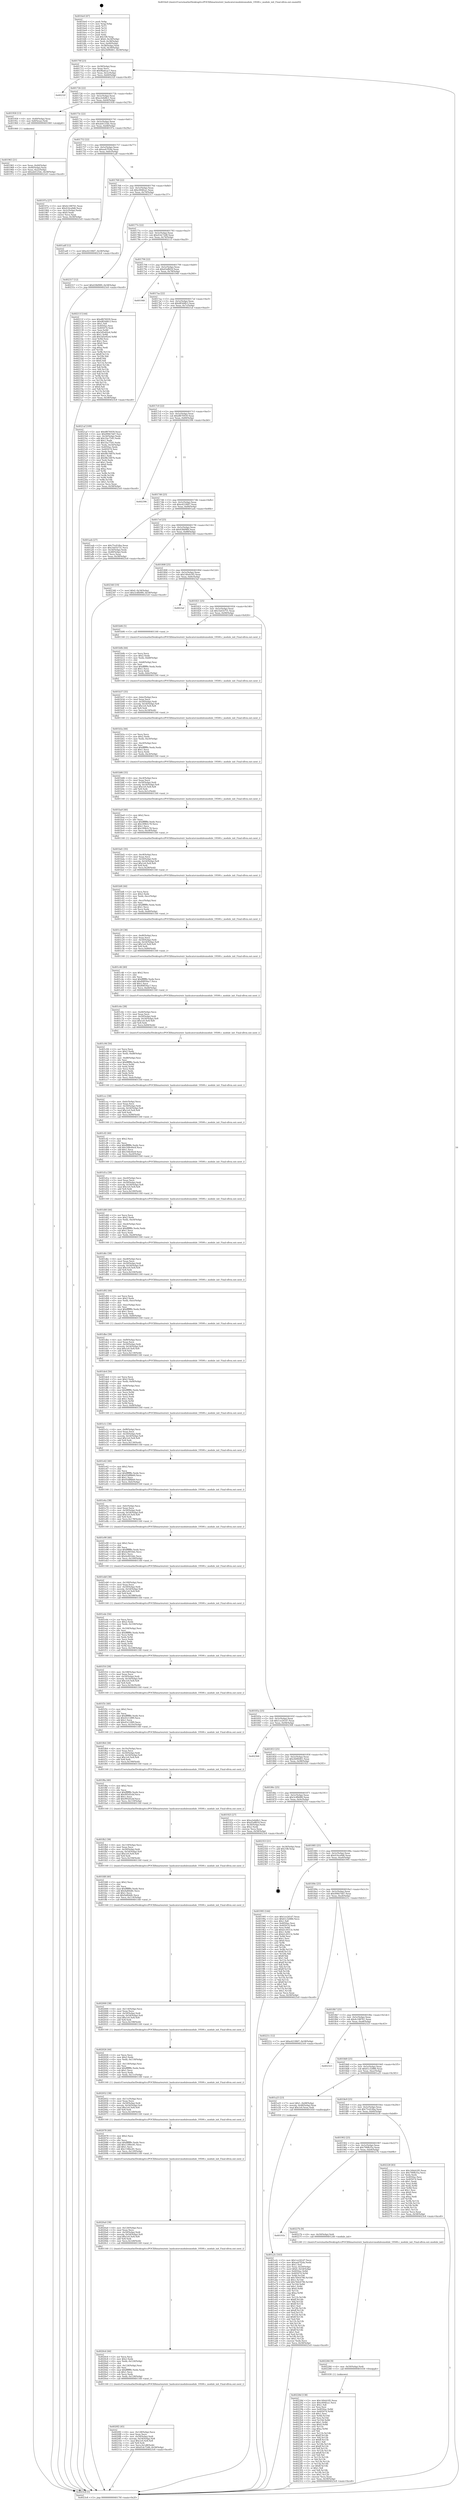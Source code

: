 digraph "0x4016e0" {
  label = "0x4016e0 (/mnt/c/Users/mathe/Desktop/tcc/POCII/binaries/extr_hashcatsrcmodulesmodule_19500.c_module_init_Final-ollvm.out::main(0))"
  labelloc = "t"
  node[shape=record]

  Entry [label="",width=0.3,height=0.3,shape=circle,fillcolor=black,style=filled]
  "0x40170f" [label="{
     0x40170f [23]\l
     | [instrs]\l
     &nbsp;&nbsp;0x40170f \<+3\>: mov -0x58(%rbp),%eax\l
     &nbsp;&nbsp;0x401712 \<+2\>: mov %eax,%ecx\l
     &nbsp;&nbsp;0x401714 \<+6\>: sub $0x9ba6cac7,%ecx\l
     &nbsp;&nbsp;0x40171a \<+3\>: mov %eax,-0x5c(%rbp)\l
     &nbsp;&nbsp;0x40171d \<+3\>: mov %ecx,-0x60(%rbp)\l
     &nbsp;&nbsp;0x401720 \<+6\>: je 000000000040232f \<main+0xc4f\>\l
  }"]
  "0x40232f" [label="{
     0x40232f\l
  }", style=dashed]
  "0x401726" [label="{
     0x401726 [22]\l
     | [instrs]\l
     &nbsp;&nbsp;0x401726 \<+5\>: jmp 000000000040172b \<main+0x4b\>\l
     &nbsp;&nbsp;0x40172b \<+3\>: mov -0x5c(%rbp),%eax\l
     &nbsp;&nbsp;0x40172e \<+5\>: sub $0xa3e6d8c1,%eax\l
     &nbsp;&nbsp;0x401733 \<+3\>: mov %eax,-0x64(%rbp)\l
     &nbsp;&nbsp;0x401736 \<+6\>: je 0000000000401958 \<main+0x278\>\l
  }"]
  Exit [label="",width=0.3,height=0.3,shape=circle,fillcolor=black,style=filled,peripheries=2]
  "0x401958" [label="{
     0x401958 [13]\l
     | [instrs]\l
     &nbsp;&nbsp;0x401958 \<+4\>: mov -0x40(%rbp),%rax\l
     &nbsp;&nbsp;0x40195c \<+4\>: mov 0x8(%rax),%rdi\l
     &nbsp;&nbsp;0x401960 \<+5\>: call 0000000000401060 \<atoi@plt\>\l
     | [calls]\l
     &nbsp;&nbsp;0x401060 \{1\} (unknown)\l
  }"]
  "0x40173c" [label="{
     0x40173c [22]\l
     | [instrs]\l
     &nbsp;&nbsp;0x40173c \<+5\>: jmp 0000000000401741 \<main+0x61\>\l
     &nbsp;&nbsp;0x401741 \<+3\>: mov -0x5c(%rbp),%eax\l
     &nbsp;&nbsp;0x401744 \<+5\>: sub $0xab4125dc,%eax\l
     &nbsp;&nbsp;0x401749 \<+3\>: mov %eax,-0x68(%rbp)\l
     &nbsp;&nbsp;0x40174c \<+6\>: je 000000000040197a \<main+0x29a\>\l
  }"]
  "0x40228d" [label="{
     0x40228d [138]\l
     | [instrs]\l
     &nbsp;&nbsp;0x40228d \<+5\>: mov $0x140eb185,%eax\l
     &nbsp;&nbsp;0x402292 \<+5\>: mov $0xc004fca1,%ecx\l
     &nbsp;&nbsp;0x402297 \<+2\>: mov $0x1,%dl\l
     &nbsp;&nbsp;0x402299 \<+2\>: xor %esi,%esi\l
     &nbsp;&nbsp;0x40229b \<+8\>: mov 0x4050ac,%r8d\l
     &nbsp;&nbsp;0x4022a3 \<+8\>: mov 0x405074,%r9d\l
     &nbsp;&nbsp;0x4022ab \<+3\>: sub $0x1,%esi\l
     &nbsp;&nbsp;0x4022ae \<+3\>: mov %r8d,%r10d\l
     &nbsp;&nbsp;0x4022b1 \<+3\>: add %esi,%r10d\l
     &nbsp;&nbsp;0x4022b4 \<+4\>: imul %r10d,%r8d\l
     &nbsp;&nbsp;0x4022b8 \<+4\>: and $0x1,%r8d\l
     &nbsp;&nbsp;0x4022bc \<+4\>: cmp $0x0,%r8d\l
     &nbsp;&nbsp;0x4022c0 \<+4\>: sete %r11b\l
     &nbsp;&nbsp;0x4022c4 \<+4\>: cmp $0xa,%r9d\l
     &nbsp;&nbsp;0x4022c8 \<+3\>: setl %bl\l
     &nbsp;&nbsp;0x4022cb \<+3\>: mov %r11b,%r14b\l
     &nbsp;&nbsp;0x4022ce \<+4\>: xor $0xff,%r14b\l
     &nbsp;&nbsp;0x4022d2 \<+3\>: mov %bl,%r15b\l
     &nbsp;&nbsp;0x4022d5 \<+4\>: xor $0xff,%r15b\l
     &nbsp;&nbsp;0x4022d9 \<+3\>: xor $0x1,%dl\l
     &nbsp;&nbsp;0x4022dc \<+3\>: mov %r14b,%r12b\l
     &nbsp;&nbsp;0x4022df \<+4\>: and $0xff,%r12b\l
     &nbsp;&nbsp;0x4022e3 \<+3\>: and %dl,%r11b\l
     &nbsp;&nbsp;0x4022e6 \<+3\>: mov %r15b,%r13b\l
     &nbsp;&nbsp;0x4022e9 \<+4\>: and $0xff,%r13b\l
     &nbsp;&nbsp;0x4022ed \<+2\>: and %dl,%bl\l
     &nbsp;&nbsp;0x4022ef \<+3\>: or %r11b,%r12b\l
     &nbsp;&nbsp;0x4022f2 \<+3\>: or %bl,%r13b\l
     &nbsp;&nbsp;0x4022f5 \<+3\>: xor %r13b,%r12b\l
     &nbsp;&nbsp;0x4022f8 \<+3\>: or %r15b,%r14b\l
     &nbsp;&nbsp;0x4022fb \<+4\>: xor $0xff,%r14b\l
     &nbsp;&nbsp;0x4022ff \<+3\>: or $0x1,%dl\l
     &nbsp;&nbsp;0x402302 \<+3\>: and %dl,%r14b\l
     &nbsp;&nbsp;0x402305 \<+3\>: or %r14b,%r12b\l
     &nbsp;&nbsp;0x402308 \<+4\>: test $0x1,%r12b\l
     &nbsp;&nbsp;0x40230c \<+3\>: cmovne %ecx,%eax\l
     &nbsp;&nbsp;0x40230f \<+3\>: mov %eax,-0x58(%rbp)\l
     &nbsp;&nbsp;0x402312 \<+5\>: jmp 00000000004023c8 \<main+0xce8\>\l
  }"]
  "0x40197a" [label="{
     0x40197a [27]\l
     | [instrs]\l
     &nbsp;&nbsp;0x40197a \<+5\>: mov $0x4c188761,%eax\l
     &nbsp;&nbsp;0x40197f \<+5\>: mov $0x416ca9d6,%ecx\l
     &nbsp;&nbsp;0x401984 \<+3\>: mov -0x2c(%rbp),%edx\l
     &nbsp;&nbsp;0x401987 \<+3\>: cmp $0x0,%edx\l
     &nbsp;&nbsp;0x40198a \<+3\>: cmove %ecx,%eax\l
     &nbsp;&nbsp;0x40198d \<+3\>: mov %eax,-0x58(%rbp)\l
     &nbsp;&nbsp;0x401990 \<+5\>: jmp 00000000004023c8 \<main+0xce8\>\l
  }"]
  "0x401752" [label="{
     0x401752 [22]\l
     | [instrs]\l
     &nbsp;&nbsp;0x401752 \<+5\>: jmp 0000000000401757 \<main+0x77\>\l
     &nbsp;&nbsp;0x401757 \<+3\>: mov -0x5c(%rbp),%eax\l
     &nbsp;&nbsp;0x40175a \<+5\>: sub $0xaeb7f2da,%eax\l
     &nbsp;&nbsp;0x40175f \<+3\>: mov %eax,-0x6c(%rbp)\l
     &nbsp;&nbsp;0x401762 \<+6\>: je 0000000000401adf \<main+0x3ff\>\l
  }"]
  "0x402284" [label="{
     0x402284 [9]\l
     | [instrs]\l
     &nbsp;&nbsp;0x402284 \<+4\>: mov -0x50(%rbp),%rdi\l
     &nbsp;&nbsp;0x402288 \<+5\>: call 0000000000401030 \<free@plt\>\l
     | [calls]\l
     &nbsp;&nbsp;0x401030 \{1\} (unknown)\l
  }"]
  "0x401adf" [label="{
     0x401adf [12]\l
     | [instrs]\l
     &nbsp;&nbsp;0x401adf \<+7\>: movl $0xe4218fd7,-0x58(%rbp)\l
     &nbsp;&nbsp;0x401ae6 \<+5\>: jmp 00000000004023c8 \<main+0xce8\>\l
  }"]
  "0x401768" [label="{
     0x401768 [22]\l
     | [instrs]\l
     &nbsp;&nbsp;0x401768 \<+5\>: jmp 000000000040176d \<main+0x8d\>\l
     &nbsp;&nbsp;0x40176d \<+3\>: mov -0x5c(%rbp),%eax\l
     &nbsp;&nbsp;0x401770 \<+5\>: sub $0xc004fca1,%eax\l
     &nbsp;&nbsp;0x401775 \<+3\>: mov %eax,-0x70(%rbp)\l
     &nbsp;&nbsp;0x401778 \<+6\>: je 0000000000402317 \<main+0xc37\>\l
  }"]
  "0x40191b" [label="{
     0x40191b\l
  }", style=dashed]
  "0x402317" [label="{
     0x402317 [12]\l
     | [instrs]\l
     &nbsp;&nbsp;0x402317 \<+7\>: movl $0x438d989,-0x58(%rbp)\l
     &nbsp;&nbsp;0x40231e \<+5\>: jmp 00000000004023c8 \<main+0xce8\>\l
  }"]
  "0x40177e" [label="{
     0x40177e [22]\l
     | [instrs]\l
     &nbsp;&nbsp;0x40177e \<+5\>: jmp 0000000000401783 \<main+0xa3\>\l
     &nbsp;&nbsp;0x401783 \<+3\>: mov -0x5c(%rbp),%eax\l
     &nbsp;&nbsp;0x401786 \<+5\>: sub $0xd1dc72d8,%eax\l
     &nbsp;&nbsp;0x40178b \<+3\>: mov %eax,-0x74(%rbp)\l
     &nbsp;&nbsp;0x40178e \<+6\>: je 000000000040211f \<main+0xa3f\>\l
  }"]
  "0x40227b" [label="{
     0x40227b [9]\l
     | [instrs]\l
     &nbsp;&nbsp;0x40227b \<+4\>: mov -0x50(%rbp),%rdi\l
     &nbsp;&nbsp;0x40227f \<+5\>: call 0000000000401240 \<module_init\>\l
     | [calls]\l
     &nbsp;&nbsp;0x401240 \{1\} (/mnt/c/Users/mathe/Desktop/tcc/POCII/binaries/extr_hashcatsrcmodulesmodule_19500.c_module_init_Final-ollvm.out::module_init)\l
  }"]
  "0x40211f" [label="{
     0x40211f [144]\l
     | [instrs]\l
     &nbsp;&nbsp;0x40211f \<+5\>: mov $0xdf676939,%eax\l
     &nbsp;&nbsp;0x402124 \<+5\>: mov $0xd83d4fc3,%ecx\l
     &nbsp;&nbsp;0x402129 \<+2\>: mov $0x1,%dl\l
     &nbsp;&nbsp;0x40212b \<+7\>: mov 0x4050ac,%esi\l
     &nbsp;&nbsp;0x402132 \<+7\>: mov 0x405074,%edi\l
     &nbsp;&nbsp;0x402139 \<+3\>: mov %esi,%r8d\l
     &nbsp;&nbsp;0x40213c \<+7\>: sub $0x5d5e82e4,%r8d\l
     &nbsp;&nbsp;0x402143 \<+4\>: sub $0x1,%r8d\l
     &nbsp;&nbsp;0x402147 \<+7\>: add $0x5d5e82e4,%r8d\l
     &nbsp;&nbsp;0x40214e \<+4\>: imul %r8d,%esi\l
     &nbsp;&nbsp;0x402152 \<+3\>: and $0x1,%esi\l
     &nbsp;&nbsp;0x402155 \<+3\>: cmp $0x0,%esi\l
     &nbsp;&nbsp;0x402158 \<+4\>: sete %r9b\l
     &nbsp;&nbsp;0x40215c \<+3\>: cmp $0xa,%edi\l
     &nbsp;&nbsp;0x40215f \<+4\>: setl %r10b\l
     &nbsp;&nbsp;0x402163 \<+3\>: mov %r9b,%r11b\l
     &nbsp;&nbsp;0x402166 \<+4\>: xor $0xff,%r11b\l
     &nbsp;&nbsp;0x40216a \<+3\>: mov %r10b,%bl\l
     &nbsp;&nbsp;0x40216d \<+3\>: xor $0xff,%bl\l
     &nbsp;&nbsp;0x402170 \<+3\>: xor $0x0,%dl\l
     &nbsp;&nbsp;0x402173 \<+3\>: mov %r11b,%r14b\l
     &nbsp;&nbsp;0x402176 \<+4\>: and $0x0,%r14b\l
     &nbsp;&nbsp;0x40217a \<+3\>: and %dl,%r9b\l
     &nbsp;&nbsp;0x40217d \<+3\>: mov %bl,%r15b\l
     &nbsp;&nbsp;0x402180 \<+4\>: and $0x0,%r15b\l
     &nbsp;&nbsp;0x402184 \<+3\>: and %dl,%r10b\l
     &nbsp;&nbsp;0x402187 \<+3\>: or %r9b,%r14b\l
     &nbsp;&nbsp;0x40218a \<+3\>: or %r10b,%r15b\l
     &nbsp;&nbsp;0x40218d \<+3\>: xor %r15b,%r14b\l
     &nbsp;&nbsp;0x402190 \<+3\>: or %bl,%r11b\l
     &nbsp;&nbsp;0x402193 \<+4\>: xor $0xff,%r11b\l
     &nbsp;&nbsp;0x402197 \<+3\>: or $0x0,%dl\l
     &nbsp;&nbsp;0x40219a \<+3\>: and %dl,%r11b\l
     &nbsp;&nbsp;0x40219d \<+3\>: or %r11b,%r14b\l
     &nbsp;&nbsp;0x4021a0 \<+4\>: test $0x1,%r14b\l
     &nbsp;&nbsp;0x4021a4 \<+3\>: cmovne %ecx,%eax\l
     &nbsp;&nbsp;0x4021a7 \<+3\>: mov %eax,-0x58(%rbp)\l
     &nbsp;&nbsp;0x4021aa \<+5\>: jmp 00000000004023c8 \<main+0xce8\>\l
  }"]
  "0x401794" [label="{
     0x401794 [22]\l
     | [instrs]\l
     &nbsp;&nbsp;0x401794 \<+5\>: jmp 0000000000401799 \<main+0xb9\>\l
     &nbsp;&nbsp;0x401799 \<+3\>: mov -0x5c(%rbp),%eax\l
     &nbsp;&nbsp;0x40179c \<+5\>: sub $0xd3affd18,%eax\l
     &nbsp;&nbsp;0x4017a1 \<+3\>: mov %eax,-0x78(%rbp)\l
     &nbsp;&nbsp;0x4017a4 \<+6\>: je 0000000000401940 \<main+0x260\>\l
  }"]
  "0x401902" [label="{
     0x401902 [25]\l
     | [instrs]\l
     &nbsp;&nbsp;0x401902 \<+5\>: jmp 0000000000401907 \<main+0x227\>\l
     &nbsp;&nbsp;0x401907 \<+3\>: mov -0x5c(%rbp),%eax\l
     &nbsp;&nbsp;0x40190a \<+5\>: sub $0x790fb35a,%eax\l
     &nbsp;&nbsp;0x40190f \<+6\>: mov %eax,-0xb4(%rbp)\l
     &nbsp;&nbsp;0x401915 \<+6\>: je 000000000040227b \<main+0xb9b\>\l
  }"]
  "0x401940" [label="{
     0x401940\l
  }", style=dashed]
  "0x4017aa" [label="{
     0x4017aa [22]\l
     | [instrs]\l
     &nbsp;&nbsp;0x4017aa \<+5\>: jmp 00000000004017af \<main+0xcf\>\l
     &nbsp;&nbsp;0x4017af \<+3\>: mov -0x5c(%rbp),%eax\l
     &nbsp;&nbsp;0x4017b2 \<+5\>: sub $0xd83d4fc3,%eax\l
     &nbsp;&nbsp;0x4017b7 \<+3\>: mov %eax,-0x7c(%rbp)\l
     &nbsp;&nbsp;0x4017ba \<+6\>: je 00000000004021af \<main+0xacf\>\l
  }"]
  "0x402228" [label="{
     0x402228 [83]\l
     | [instrs]\l
     &nbsp;&nbsp;0x402228 \<+5\>: mov $0x140eb185,%eax\l
     &nbsp;&nbsp;0x40222d \<+5\>: mov $0x790fb35a,%ecx\l
     &nbsp;&nbsp;0x402232 \<+2\>: xor %edx,%edx\l
     &nbsp;&nbsp;0x402234 \<+7\>: mov 0x4050ac,%esi\l
     &nbsp;&nbsp;0x40223b \<+7\>: mov 0x405074,%edi\l
     &nbsp;&nbsp;0x402242 \<+3\>: sub $0x1,%edx\l
     &nbsp;&nbsp;0x402245 \<+3\>: mov %esi,%r8d\l
     &nbsp;&nbsp;0x402248 \<+3\>: add %edx,%r8d\l
     &nbsp;&nbsp;0x40224b \<+4\>: imul %r8d,%esi\l
     &nbsp;&nbsp;0x40224f \<+3\>: and $0x1,%esi\l
     &nbsp;&nbsp;0x402252 \<+3\>: cmp $0x0,%esi\l
     &nbsp;&nbsp;0x402255 \<+4\>: sete %r9b\l
     &nbsp;&nbsp;0x402259 \<+3\>: cmp $0xa,%edi\l
     &nbsp;&nbsp;0x40225c \<+4\>: setl %r10b\l
     &nbsp;&nbsp;0x402260 \<+3\>: mov %r9b,%r11b\l
     &nbsp;&nbsp;0x402263 \<+3\>: and %r10b,%r11b\l
     &nbsp;&nbsp;0x402266 \<+3\>: xor %r10b,%r9b\l
     &nbsp;&nbsp;0x402269 \<+3\>: or %r9b,%r11b\l
     &nbsp;&nbsp;0x40226c \<+4\>: test $0x1,%r11b\l
     &nbsp;&nbsp;0x402270 \<+3\>: cmovne %ecx,%eax\l
     &nbsp;&nbsp;0x402273 \<+3\>: mov %eax,-0x58(%rbp)\l
     &nbsp;&nbsp;0x402276 \<+5\>: jmp 00000000004023c8 \<main+0xce8\>\l
  }"]
  "0x4021af" [label="{
     0x4021af [109]\l
     | [instrs]\l
     &nbsp;&nbsp;0x4021af \<+5\>: mov $0xdf676939,%eax\l
     &nbsp;&nbsp;0x4021b4 \<+5\>: mov $0x496b7dd7,%ecx\l
     &nbsp;&nbsp;0x4021b9 \<+3\>: mov -0x54(%rbp),%edx\l
     &nbsp;&nbsp;0x4021bc \<+6\>: add $0x1fac7545,%edx\l
     &nbsp;&nbsp;0x4021c2 \<+3\>: add $0x1,%edx\l
     &nbsp;&nbsp;0x4021c5 \<+6\>: sub $0x1fac7545,%edx\l
     &nbsp;&nbsp;0x4021cb \<+3\>: mov %edx,-0x54(%rbp)\l
     &nbsp;&nbsp;0x4021ce \<+7\>: mov 0x4050ac,%edx\l
     &nbsp;&nbsp;0x4021d5 \<+7\>: mov 0x405074,%esi\l
     &nbsp;&nbsp;0x4021dc \<+2\>: mov %edx,%edi\l
     &nbsp;&nbsp;0x4021de \<+6\>: add $0x98c3487b,%edi\l
     &nbsp;&nbsp;0x4021e4 \<+3\>: sub $0x1,%edi\l
     &nbsp;&nbsp;0x4021e7 \<+6\>: sub $0x98c3487b,%edi\l
     &nbsp;&nbsp;0x4021ed \<+3\>: imul %edi,%edx\l
     &nbsp;&nbsp;0x4021f0 \<+3\>: and $0x1,%edx\l
     &nbsp;&nbsp;0x4021f3 \<+3\>: cmp $0x0,%edx\l
     &nbsp;&nbsp;0x4021f6 \<+4\>: sete %r8b\l
     &nbsp;&nbsp;0x4021fa \<+3\>: cmp $0xa,%esi\l
     &nbsp;&nbsp;0x4021fd \<+4\>: setl %r9b\l
     &nbsp;&nbsp;0x402201 \<+3\>: mov %r8b,%r10b\l
     &nbsp;&nbsp;0x402204 \<+3\>: and %r9b,%r10b\l
     &nbsp;&nbsp;0x402207 \<+3\>: xor %r9b,%r8b\l
     &nbsp;&nbsp;0x40220a \<+3\>: or %r8b,%r10b\l
     &nbsp;&nbsp;0x40220d \<+4\>: test $0x1,%r10b\l
     &nbsp;&nbsp;0x402211 \<+3\>: cmovne %ecx,%eax\l
     &nbsp;&nbsp;0x402214 \<+3\>: mov %eax,-0x58(%rbp)\l
     &nbsp;&nbsp;0x402217 \<+5\>: jmp 00000000004023c8 \<main+0xce8\>\l
  }"]
  "0x4017c0" [label="{
     0x4017c0 [22]\l
     | [instrs]\l
     &nbsp;&nbsp;0x4017c0 \<+5\>: jmp 00000000004017c5 \<main+0xe5\>\l
     &nbsp;&nbsp;0x4017c5 \<+3\>: mov -0x5c(%rbp),%eax\l
     &nbsp;&nbsp;0x4017c8 \<+5\>: sub $0xdf676939,%eax\l
     &nbsp;&nbsp;0x4017cd \<+3\>: mov %eax,-0x80(%rbp)\l
     &nbsp;&nbsp;0x4017d0 \<+6\>: je 0000000000402396 \<main+0xcb6\>\l
  }"]
  "0x4020f2" [label="{
     0x4020f2 [45]\l
     | [instrs]\l
     &nbsp;&nbsp;0x4020f2 \<+6\>: mov -0x128(%rbp),%ecx\l
     &nbsp;&nbsp;0x4020f8 \<+3\>: imul %eax,%ecx\l
     &nbsp;&nbsp;0x4020fb \<+4\>: mov -0x50(%rbp),%rdi\l
     &nbsp;&nbsp;0x4020ff \<+4\>: movslq -0x54(%rbp),%r8\l
     &nbsp;&nbsp;0x402103 \<+7\>: imul $0x1e0,%r8,%r8\l
     &nbsp;&nbsp;0x40210a \<+3\>: add %r8,%rdi\l
     &nbsp;&nbsp;0x40210d \<+6\>: mov %ecx,0x1d8(%rdi)\l
     &nbsp;&nbsp;0x402113 \<+7\>: movl $0xd1dc72d8,-0x58(%rbp)\l
     &nbsp;&nbsp;0x40211a \<+5\>: jmp 00000000004023c8 \<main+0xce8\>\l
  }"]
  "0x402396" [label="{
     0x402396\l
  }", style=dashed]
  "0x4017d6" [label="{
     0x4017d6 [25]\l
     | [instrs]\l
     &nbsp;&nbsp;0x4017d6 \<+5\>: jmp 00000000004017db \<main+0xfb\>\l
     &nbsp;&nbsp;0x4017db \<+3\>: mov -0x5c(%rbp),%eax\l
     &nbsp;&nbsp;0x4017de \<+5\>: sub $0xe4218fd7,%eax\l
     &nbsp;&nbsp;0x4017e3 \<+6\>: mov %eax,-0x84(%rbp)\l
     &nbsp;&nbsp;0x4017e9 \<+6\>: je 0000000000401aeb \<main+0x40b\>\l
  }"]
  "0x4020c6" [label="{
     0x4020c6 [44]\l
     | [instrs]\l
     &nbsp;&nbsp;0x4020c6 \<+2\>: xor %ecx,%ecx\l
     &nbsp;&nbsp;0x4020c8 \<+5\>: mov $0x2,%edx\l
     &nbsp;&nbsp;0x4020cd \<+6\>: mov %edx,-0x124(%rbp)\l
     &nbsp;&nbsp;0x4020d3 \<+1\>: cltd\l
     &nbsp;&nbsp;0x4020d4 \<+6\>: mov -0x124(%rbp),%esi\l
     &nbsp;&nbsp;0x4020da \<+2\>: idiv %esi\l
     &nbsp;&nbsp;0x4020dc \<+6\>: imul $0xfffffffe,%edx,%edx\l
     &nbsp;&nbsp;0x4020e2 \<+3\>: sub $0x1,%ecx\l
     &nbsp;&nbsp;0x4020e5 \<+2\>: sub %ecx,%edx\l
     &nbsp;&nbsp;0x4020e7 \<+6\>: mov %edx,-0x128(%rbp)\l
     &nbsp;&nbsp;0x4020ed \<+5\>: call 0000000000401160 \<next_i\>\l
     | [calls]\l
     &nbsp;&nbsp;0x401160 \{1\} (/mnt/c/Users/mathe/Desktop/tcc/POCII/binaries/extr_hashcatsrcmodulesmodule_19500.c_module_init_Final-ollvm.out::next_i)\l
  }"]
  "0x401aeb" [label="{
     0x401aeb [27]\l
     | [instrs]\l
     &nbsp;&nbsp;0x401aeb \<+5\>: mov $0x75cd14ba,%eax\l
     &nbsp;&nbsp;0x401af0 \<+5\>: mov $0x1bd1b731,%ecx\l
     &nbsp;&nbsp;0x401af5 \<+3\>: mov -0x54(%rbp),%edx\l
     &nbsp;&nbsp;0x401af8 \<+3\>: cmp -0x48(%rbp),%edx\l
     &nbsp;&nbsp;0x401afb \<+3\>: cmovl %ecx,%eax\l
     &nbsp;&nbsp;0x401afe \<+3\>: mov %eax,-0x58(%rbp)\l
     &nbsp;&nbsp;0x401b01 \<+5\>: jmp 00000000004023c8 \<main+0xce8\>\l
  }"]
  "0x4017ef" [label="{
     0x4017ef [25]\l
     | [instrs]\l
     &nbsp;&nbsp;0x4017ef \<+5\>: jmp 00000000004017f4 \<main+0x114\>\l
     &nbsp;&nbsp;0x4017f4 \<+3\>: mov -0x5c(%rbp),%eax\l
     &nbsp;&nbsp;0x4017f7 \<+5\>: sub $0x438d989,%eax\l
     &nbsp;&nbsp;0x4017fc \<+6\>: mov %eax,-0x88(%rbp)\l
     &nbsp;&nbsp;0x401802 \<+6\>: je 0000000000402340 \<main+0xc60\>\l
  }"]
  "0x4020a0" [label="{
     0x4020a0 [38]\l
     | [instrs]\l
     &nbsp;&nbsp;0x4020a0 \<+6\>: mov -0x120(%rbp),%ecx\l
     &nbsp;&nbsp;0x4020a6 \<+3\>: imul %eax,%ecx\l
     &nbsp;&nbsp;0x4020a9 \<+4\>: mov -0x50(%rbp),%rdi\l
     &nbsp;&nbsp;0x4020ad \<+4\>: movslq -0x54(%rbp),%r8\l
     &nbsp;&nbsp;0x4020b1 \<+7\>: imul $0x1e0,%r8,%r8\l
     &nbsp;&nbsp;0x4020b8 \<+3\>: add %r8,%rdi\l
     &nbsp;&nbsp;0x4020bb \<+6\>: mov %ecx,0x1d4(%rdi)\l
     &nbsp;&nbsp;0x4020c1 \<+5\>: call 0000000000401160 \<next_i\>\l
     | [calls]\l
     &nbsp;&nbsp;0x401160 \{1\} (/mnt/c/Users/mathe/Desktop/tcc/POCII/binaries/extr_hashcatsrcmodulesmodule_19500.c_module_init_Final-ollvm.out::next_i)\l
  }"]
  "0x402340" [label="{
     0x402340 [19]\l
     | [instrs]\l
     &nbsp;&nbsp;0x402340 \<+7\>: movl $0x0,-0x34(%rbp)\l
     &nbsp;&nbsp;0x402347 \<+7\>: movl $0x3c4fb080,-0x58(%rbp)\l
     &nbsp;&nbsp;0x40234e \<+5\>: jmp 00000000004023c8 \<main+0xce8\>\l
  }"]
  "0x401808" [label="{
     0x401808 [25]\l
     | [instrs]\l
     &nbsp;&nbsp;0x401808 \<+5\>: jmp 000000000040180d \<main+0x12d\>\l
     &nbsp;&nbsp;0x40180d \<+3\>: mov -0x5c(%rbp),%eax\l
     &nbsp;&nbsp;0x401810 \<+5\>: sub $0x140eb185,%eax\l
     &nbsp;&nbsp;0x401815 \<+6\>: mov %eax,-0x8c(%rbp)\l
     &nbsp;&nbsp;0x40181b \<+6\>: je 00000000004023af \<main+0xccf\>\l
  }"]
  "0x402078" [label="{
     0x402078 [40]\l
     | [instrs]\l
     &nbsp;&nbsp;0x402078 \<+5\>: mov $0x2,%ecx\l
     &nbsp;&nbsp;0x40207d \<+1\>: cltd\l
     &nbsp;&nbsp;0x40207e \<+2\>: idiv %ecx\l
     &nbsp;&nbsp;0x402080 \<+6\>: imul $0xfffffffe,%edx,%ecx\l
     &nbsp;&nbsp;0x402086 \<+6\>: add $0x1188ec81,%ecx\l
     &nbsp;&nbsp;0x40208c \<+3\>: add $0x1,%ecx\l
     &nbsp;&nbsp;0x40208f \<+6\>: sub $0x1188ec81,%ecx\l
     &nbsp;&nbsp;0x402095 \<+6\>: mov %ecx,-0x120(%rbp)\l
     &nbsp;&nbsp;0x40209b \<+5\>: call 0000000000401160 \<next_i\>\l
     | [calls]\l
     &nbsp;&nbsp;0x401160 \{1\} (/mnt/c/Users/mathe/Desktop/tcc/POCII/binaries/extr_hashcatsrcmodulesmodule_19500.c_module_init_Final-ollvm.out::next_i)\l
  }"]
  "0x4023af" [label="{
     0x4023af\l
  }", style=dashed]
  "0x401821" [label="{
     0x401821 [25]\l
     | [instrs]\l
     &nbsp;&nbsp;0x401821 \<+5\>: jmp 0000000000401826 \<main+0x146\>\l
     &nbsp;&nbsp;0x401826 \<+3\>: mov -0x5c(%rbp),%eax\l
     &nbsp;&nbsp;0x401829 \<+5\>: sub $0x1bd1b731,%eax\l
     &nbsp;&nbsp;0x40182e \<+6\>: mov %eax,-0x90(%rbp)\l
     &nbsp;&nbsp;0x401834 \<+6\>: je 0000000000401b06 \<main+0x426\>\l
  }"]
  "0x402052" [label="{
     0x402052 [38]\l
     | [instrs]\l
     &nbsp;&nbsp;0x402052 \<+6\>: mov -0x11c(%rbp),%ecx\l
     &nbsp;&nbsp;0x402058 \<+3\>: imul %eax,%ecx\l
     &nbsp;&nbsp;0x40205b \<+4\>: mov -0x50(%rbp),%rdi\l
     &nbsp;&nbsp;0x40205f \<+4\>: movslq -0x54(%rbp),%r8\l
     &nbsp;&nbsp;0x402063 \<+7\>: imul $0x1e0,%r8,%r8\l
     &nbsp;&nbsp;0x40206a \<+3\>: add %r8,%rdi\l
     &nbsp;&nbsp;0x40206d \<+6\>: mov %ecx,0x1d0(%rdi)\l
     &nbsp;&nbsp;0x402073 \<+5\>: call 0000000000401160 \<next_i\>\l
     | [calls]\l
     &nbsp;&nbsp;0x401160 \{1\} (/mnt/c/Users/mathe/Desktop/tcc/POCII/binaries/extr_hashcatsrcmodulesmodule_19500.c_module_init_Final-ollvm.out::next_i)\l
  }"]
  "0x401b06" [label="{
     0x401b06 [5]\l
     | [instrs]\l
     &nbsp;&nbsp;0x401b06 \<+5\>: call 0000000000401160 \<next_i\>\l
     | [calls]\l
     &nbsp;&nbsp;0x401160 \{1\} (/mnt/c/Users/mathe/Desktop/tcc/POCII/binaries/extr_hashcatsrcmodulesmodule_19500.c_module_init_Final-ollvm.out::next_i)\l
  }"]
  "0x40183a" [label="{
     0x40183a [25]\l
     | [instrs]\l
     &nbsp;&nbsp;0x40183a \<+5\>: jmp 000000000040183f \<main+0x15f\>\l
     &nbsp;&nbsp;0x40183f \<+3\>: mov -0x5c(%rbp),%eax\l
     &nbsp;&nbsp;0x401842 \<+5\>: sub $0x1ce241d7,%eax\l
     &nbsp;&nbsp;0x401847 \<+6\>: mov %eax,-0x94(%rbp)\l
     &nbsp;&nbsp;0x40184d \<+6\>: je 0000000000402368 \<main+0xc88\>\l
  }"]
  "0x402026" [label="{
     0x402026 [44]\l
     | [instrs]\l
     &nbsp;&nbsp;0x402026 \<+2\>: xor %ecx,%ecx\l
     &nbsp;&nbsp;0x402028 \<+5\>: mov $0x2,%edx\l
     &nbsp;&nbsp;0x40202d \<+6\>: mov %edx,-0x118(%rbp)\l
     &nbsp;&nbsp;0x402033 \<+1\>: cltd\l
     &nbsp;&nbsp;0x402034 \<+6\>: mov -0x118(%rbp),%esi\l
     &nbsp;&nbsp;0x40203a \<+2\>: idiv %esi\l
     &nbsp;&nbsp;0x40203c \<+6\>: imul $0xfffffffe,%edx,%edx\l
     &nbsp;&nbsp;0x402042 \<+3\>: sub $0x1,%ecx\l
     &nbsp;&nbsp;0x402045 \<+2\>: sub %ecx,%edx\l
     &nbsp;&nbsp;0x402047 \<+6\>: mov %edx,-0x11c(%rbp)\l
     &nbsp;&nbsp;0x40204d \<+5\>: call 0000000000401160 \<next_i\>\l
     | [calls]\l
     &nbsp;&nbsp;0x401160 \{1\} (/mnt/c/Users/mathe/Desktop/tcc/POCII/binaries/extr_hashcatsrcmodulesmodule_19500.c_module_init_Final-ollvm.out::next_i)\l
  }"]
  "0x402368" [label="{
     0x402368\l
  }", style=dashed]
  "0x401853" [label="{
     0x401853 [25]\l
     | [instrs]\l
     &nbsp;&nbsp;0x401853 \<+5\>: jmp 0000000000401858 \<main+0x178\>\l
     &nbsp;&nbsp;0x401858 \<+3\>: mov -0x5c(%rbp),%eax\l
     &nbsp;&nbsp;0x40185b \<+5\>: sub $0x2fd96461,%eax\l
     &nbsp;&nbsp;0x401860 \<+6\>: mov %eax,-0x98(%rbp)\l
     &nbsp;&nbsp;0x401866 \<+6\>: je 0000000000401925 \<main+0x245\>\l
  }"]
  "0x402000" [label="{
     0x402000 [38]\l
     | [instrs]\l
     &nbsp;&nbsp;0x402000 \<+6\>: mov -0x114(%rbp),%ecx\l
     &nbsp;&nbsp;0x402006 \<+3\>: imul %eax,%ecx\l
     &nbsp;&nbsp;0x402009 \<+4\>: mov -0x50(%rbp),%rdi\l
     &nbsp;&nbsp;0x40200d \<+4\>: movslq -0x54(%rbp),%r8\l
     &nbsp;&nbsp;0x402011 \<+7\>: imul $0x1e0,%r8,%r8\l
     &nbsp;&nbsp;0x402018 \<+3\>: add %r8,%rdi\l
     &nbsp;&nbsp;0x40201b \<+6\>: mov %ecx,0x198(%rdi)\l
     &nbsp;&nbsp;0x402021 \<+5\>: call 0000000000401160 \<next_i\>\l
     | [calls]\l
     &nbsp;&nbsp;0x401160 \{1\} (/mnt/c/Users/mathe/Desktop/tcc/POCII/binaries/extr_hashcatsrcmodulesmodule_19500.c_module_init_Final-ollvm.out::next_i)\l
  }"]
  "0x401925" [label="{
     0x401925 [27]\l
     | [instrs]\l
     &nbsp;&nbsp;0x401925 \<+5\>: mov $0xa3e6d8c1,%eax\l
     &nbsp;&nbsp;0x40192a \<+5\>: mov $0xd3affd18,%ecx\l
     &nbsp;&nbsp;0x40192f \<+3\>: mov -0x30(%rbp),%edx\l
     &nbsp;&nbsp;0x401932 \<+3\>: cmp $0x2,%edx\l
     &nbsp;&nbsp;0x401935 \<+3\>: cmovne %ecx,%eax\l
     &nbsp;&nbsp;0x401938 \<+3\>: mov %eax,-0x58(%rbp)\l
     &nbsp;&nbsp;0x40193b \<+5\>: jmp 00000000004023c8 \<main+0xce8\>\l
  }"]
  "0x40186c" [label="{
     0x40186c [25]\l
     | [instrs]\l
     &nbsp;&nbsp;0x40186c \<+5\>: jmp 0000000000401871 \<main+0x191\>\l
     &nbsp;&nbsp;0x401871 \<+3\>: mov -0x5c(%rbp),%eax\l
     &nbsp;&nbsp;0x401874 \<+5\>: sub $0x3c4fb080,%eax\l
     &nbsp;&nbsp;0x401879 \<+6\>: mov %eax,-0x9c(%rbp)\l
     &nbsp;&nbsp;0x40187f \<+6\>: je 0000000000402353 \<main+0xc73\>\l
  }"]
  "0x4023c8" [label="{
     0x4023c8 [5]\l
     | [instrs]\l
     &nbsp;&nbsp;0x4023c8 \<+5\>: jmp 000000000040170f \<main+0x2f\>\l
  }"]
  "0x4016e0" [label="{
     0x4016e0 [47]\l
     | [instrs]\l
     &nbsp;&nbsp;0x4016e0 \<+1\>: push %rbp\l
     &nbsp;&nbsp;0x4016e1 \<+3\>: mov %rsp,%rbp\l
     &nbsp;&nbsp;0x4016e4 \<+2\>: push %r15\l
     &nbsp;&nbsp;0x4016e6 \<+2\>: push %r14\l
     &nbsp;&nbsp;0x4016e8 \<+2\>: push %r13\l
     &nbsp;&nbsp;0x4016ea \<+2\>: push %r12\l
     &nbsp;&nbsp;0x4016ec \<+1\>: push %rbx\l
     &nbsp;&nbsp;0x4016ed \<+7\>: sub $0x108,%rsp\l
     &nbsp;&nbsp;0x4016f4 \<+7\>: movl $0x0,-0x34(%rbp)\l
     &nbsp;&nbsp;0x4016fb \<+3\>: mov %edi,-0x38(%rbp)\l
     &nbsp;&nbsp;0x4016fe \<+4\>: mov %rsi,-0x40(%rbp)\l
     &nbsp;&nbsp;0x401702 \<+3\>: mov -0x38(%rbp),%edi\l
     &nbsp;&nbsp;0x401705 \<+3\>: mov %edi,-0x30(%rbp)\l
     &nbsp;&nbsp;0x401708 \<+7\>: movl $0x2fd96461,-0x58(%rbp)\l
  }"]
  "0x401965" [label="{
     0x401965 [21]\l
     | [instrs]\l
     &nbsp;&nbsp;0x401965 \<+3\>: mov %eax,-0x44(%rbp)\l
     &nbsp;&nbsp;0x401968 \<+3\>: mov -0x44(%rbp),%eax\l
     &nbsp;&nbsp;0x40196b \<+3\>: mov %eax,-0x2c(%rbp)\l
     &nbsp;&nbsp;0x40196e \<+7\>: movl $0xab4125dc,-0x58(%rbp)\l
     &nbsp;&nbsp;0x401975 \<+5\>: jmp 00000000004023c8 \<main+0xce8\>\l
  }"]
  "0x401fd8" [label="{
     0x401fd8 [40]\l
     | [instrs]\l
     &nbsp;&nbsp;0x401fd8 \<+5\>: mov $0x2,%ecx\l
     &nbsp;&nbsp;0x401fdd \<+1\>: cltd\l
     &nbsp;&nbsp;0x401fde \<+2\>: idiv %ecx\l
     &nbsp;&nbsp;0x401fe0 \<+6\>: imul $0xfffffffe,%edx,%ecx\l
     &nbsp;&nbsp;0x401fe6 \<+6\>: add $0x9af64dfc,%ecx\l
     &nbsp;&nbsp;0x401fec \<+3\>: add $0x1,%ecx\l
     &nbsp;&nbsp;0x401fef \<+6\>: sub $0x9af64dfc,%ecx\l
     &nbsp;&nbsp;0x401ff5 \<+6\>: mov %ecx,-0x114(%rbp)\l
     &nbsp;&nbsp;0x401ffb \<+5\>: call 0000000000401160 \<next_i\>\l
     | [calls]\l
     &nbsp;&nbsp;0x401160 \{1\} (/mnt/c/Users/mathe/Desktop/tcc/POCII/binaries/extr_hashcatsrcmodulesmodule_19500.c_module_init_Final-ollvm.out::next_i)\l
  }"]
  "0x402353" [label="{
     0x402353 [21]\l
     | [instrs]\l
     &nbsp;&nbsp;0x402353 \<+3\>: mov -0x34(%rbp),%eax\l
     &nbsp;&nbsp;0x402356 \<+7\>: add $0x108,%rsp\l
     &nbsp;&nbsp;0x40235d \<+1\>: pop %rbx\l
     &nbsp;&nbsp;0x40235e \<+2\>: pop %r12\l
     &nbsp;&nbsp;0x402360 \<+2\>: pop %r13\l
     &nbsp;&nbsp;0x402362 \<+2\>: pop %r14\l
     &nbsp;&nbsp;0x402364 \<+2\>: pop %r15\l
     &nbsp;&nbsp;0x402366 \<+1\>: pop %rbp\l
     &nbsp;&nbsp;0x402367 \<+1\>: ret\l
  }"]
  "0x401885" [label="{
     0x401885 [25]\l
     | [instrs]\l
     &nbsp;&nbsp;0x401885 \<+5\>: jmp 000000000040188a \<main+0x1aa\>\l
     &nbsp;&nbsp;0x40188a \<+3\>: mov -0x5c(%rbp),%eax\l
     &nbsp;&nbsp;0x40188d \<+5\>: sub $0x416ca9d6,%eax\l
     &nbsp;&nbsp;0x401892 \<+6\>: mov %eax,-0xa0(%rbp)\l
     &nbsp;&nbsp;0x401898 \<+6\>: je 0000000000401995 \<main+0x2b5\>\l
  }"]
  "0x401fb2" [label="{
     0x401fb2 [38]\l
     | [instrs]\l
     &nbsp;&nbsp;0x401fb2 \<+6\>: mov -0x110(%rbp),%ecx\l
     &nbsp;&nbsp;0x401fb8 \<+3\>: imul %eax,%ecx\l
     &nbsp;&nbsp;0x401fbb \<+4\>: mov -0x50(%rbp),%rdi\l
     &nbsp;&nbsp;0x401fbf \<+4\>: movslq -0x54(%rbp),%r8\l
     &nbsp;&nbsp;0x401fc3 \<+7\>: imul $0x1e0,%r8,%r8\l
     &nbsp;&nbsp;0x401fca \<+3\>: add %r8,%rdi\l
     &nbsp;&nbsp;0x401fcd \<+6\>: mov %ecx,0x194(%rdi)\l
     &nbsp;&nbsp;0x401fd3 \<+5\>: call 0000000000401160 \<next_i\>\l
     | [calls]\l
     &nbsp;&nbsp;0x401160 \{1\} (/mnt/c/Users/mathe/Desktop/tcc/POCII/binaries/extr_hashcatsrcmodulesmodule_19500.c_module_init_Final-ollvm.out::next_i)\l
  }"]
  "0x401995" [label="{
     0x401995 [144]\l
     | [instrs]\l
     &nbsp;&nbsp;0x401995 \<+5\>: mov $0x1ce241d7,%eax\l
     &nbsp;&nbsp;0x40199a \<+5\>: mov $0x61c32886,%ecx\l
     &nbsp;&nbsp;0x40199f \<+2\>: mov $0x1,%dl\l
     &nbsp;&nbsp;0x4019a1 \<+7\>: mov 0x4050ac,%esi\l
     &nbsp;&nbsp;0x4019a8 \<+7\>: mov 0x405074,%edi\l
     &nbsp;&nbsp;0x4019af \<+3\>: mov %esi,%r8d\l
     &nbsp;&nbsp;0x4019b2 \<+7\>: add $0xb1c8313c,%r8d\l
     &nbsp;&nbsp;0x4019b9 \<+4\>: sub $0x1,%r8d\l
     &nbsp;&nbsp;0x4019bd \<+7\>: sub $0xb1c8313c,%r8d\l
     &nbsp;&nbsp;0x4019c4 \<+4\>: imul %r8d,%esi\l
     &nbsp;&nbsp;0x4019c8 \<+3\>: and $0x1,%esi\l
     &nbsp;&nbsp;0x4019cb \<+3\>: cmp $0x0,%esi\l
     &nbsp;&nbsp;0x4019ce \<+4\>: sete %r9b\l
     &nbsp;&nbsp;0x4019d2 \<+3\>: cmp $0xa,%edi\l
     &nbsp;&nbsp;0x4019d5 \<+4\>: setl %r10b\l
     &nbsp;&nbsp;0x4019d9 \<+3\>: mov %r9b,%r11b\l
     &nbsp;&nbsp;0x4019dc \<+4\>: xor $0xff,%r11b\l
     &nbsp;&nbsp;0x4019e0 \<+3\>: mov %r10b,%bl\l
     &nbsp;&nbsp;0x4019e3 \<+3\>: xor $0xff,%bl\l
     &nbsp;&nbsp;0x4019e6 \<+3\>: xor $0x1,%dl\l
     &nbsp;&nbsp;0x4019e9 \<+3\>: mov %r11b,%r14b\l
     &nbsp;&nbsp;0x4019ec \<+4\>: and $0xff,%r14b\l
     &nbsp;&nbsp;0x4019f0 \<+3\>: and %dl,%r9b\l
     &nbsp;&nbsp;0x4019f3 \<+3\>: mov %bl,%r15b\l
     &nbsp;&nbsp;0x4019f6 \<+4\>: and $0xff,%r15b\l
     &nbsp;&nbsp;0x4019fa \<+3\>: and %dl,%r10b\l
     &nbsp;&nbsp;0x4019fd \<+3\>: or %r9b,%r14b\l
     &nbsp;&nbsp;0x401a00 \<+3\>: or %r10b,%r15b\l
     &nbsp;&nbsp;0x401a03 \<+3\>: xor %r15b,%r14b\l
     &nbsp;&nbsp;0x401a06 \<+3\>: or %bl,%r11b\l
     &nbsp;&nbsp;0x401a09 \<+4\>: xor $0xff,%r11b\l
     &nbsp;&nbsp;0x401a0d \<+3\>: or $0x1,%dl\l
     &nbsp;&nbsp;0x401a10 \<+3\>: and %dl,%r11b\l
     &nbsp;&nbsp;0x401a13 \<+3\>: or %r11b,%r14b\l
     &nbsp;&nbsp;0x401a16 \<+4\>: test $0x1,%r14b\l
     &nbsp;&nbsp;0x401a1a \<+3\>: cmovne %ecx,%eax\l
     &nbsp;&nbsp;0x401a1d \<+3\>: mov %eax,-0x58(%rbp)\l
     &nbsp;&nbsp;0x401a20 \<+5\>: jmp 00000000004023c8 \<main+0xce8\>\l
  }"]
  "0x40189e" [label="{
     0x40189e [25]\l
     | [instrs]\l
     &nbsp;&nbsp;0x40189e \<+5\>: jmp 00000000004018a3 \<main+0x1c3\>\l
     &nbsp;&nbsp;0x4018a3 \<+3\>: mov -0x5c(%rbp),%eax\l
     &nbsp;&nbsp;0x4018a6 \<+5\>: sub $0x496b7dd7,%eax\l
     &nbsp;&nbsp;0x4018ab \<+6\>: mov %eax,-0xa4(%rbp)\l
     &nbsp;&nbsp;0x4018b1 \<+6\>: je 000000000040221c \<main+0xb3c\>\l
  }"]
  "0x401f8a" [label="{
     0x401f8a [40]\l
     | [instrs]\l
     &nbsp;&nbsp;0x401f8a \<+5\>: mov $0x2,%ecx\l
     &nbsp;&nbsp;0x401f8f \<+1\>: cltd\l
     &nbsp;&nbsp;0x401f90 \<+2\>: idiv %ecx\l
     &nbsp;&nbsp;0x401f92 \<+6\>: imul $0xfffffffe,%edx,%ecx\l
     &nbsp;&nbsp;0x401f98 \<+6\>: sub $0x995d5cbf,%ecx\l
     &nbsp;&nbsp;0x401f9e \<+3\>: add $0x1,%ecx\l
     &nbsp;&nbsp;0x401fa1 \<+6\>: add $0x995d5cbf,%ecx\l
     &nbsp;&nbsp;0x401fa7 \<+6\>: mov %ecx,-0x110(%rbp)\l
     &nbsp;&nbsp;0x401fad \<+5\>: call 0000000000401160 \<next_i\>\l
     | [calls]\l
     &nbsp;&nbsp;0x401160 \{1\} (/mnt/c/Users/mathe/Desktop/tcc/POCII/binaries/extr_hashcatsrcmodulesmodule_19500.c_module_init_Final-ollvm.out::next_i)\l
  }"]
  "0x40221c" [label="{
     0x40221c [12]\l
     | [instrs]\l
     &nbsp;&nbsp;0x40221c \<+7\>: movl $0xe4218fd7,-0x58(%rbp)\l
     &nbsp;&nbsp;0x402223 \<+5\>: jmp 00000000004023c8 \<main+0xce8\>\l
  }"]
  "0x4018b7" [label="{
     0x4018b7 [25]\l
     | [instrs]\l
     &nbsp;&nbsp;0x4018b7 \<+5\>: jmp 00000000004018bc \<main+0x1dc\>\l
     &nbsp;&nbsp;0x4018bc \<+3\>: mov -0x5c(%rbp),%eax\l
     &nbsp;&nbsp;0x4018bf \<+5\>: sub $0x4c188761,%eax\l
     &nbsp;&nbsp;0x4018c4 \<+6\>: mov %eax,-0xa8(%rbp)\l
     &nbsp;&nbsp;0x4018ca \<+6\>: je 0000000000402323 \<main+0xc43\>\l
  }"]
  "0x401f64" [label="{
     0x401f64 [38]\l
     | [instrs]\l
     &nbsp;&nbsp;0x401f64 \<+6\>: mov -0x10c(%rbp),%ecx\l
     &nbsp;&nbsp;0x401f6a \<+3\>: imul %eax,%ecx\l
     &nbsp;&nbsp;0x401f6d \<+4\>: mov -0x50(%rbp),%rdi\l
     &nbsp;&nbsp;0x401f71 \<+4\>: movslq -0x54(%rbp),%r8\l
     &nbsp;&nbsp;0x401f75 \<+7\>: imul $0x1e0,%r8,%r8\l
     &nbsp;&nbsp;0x401f7c \<+3\>: add %r8,%rdi\l
     &nbsp;&nbsp;0x401f7f \<+6\>: mov %ecx,0x190(%rdi)\l
     &nbsp;&nbsp;0x401f85 \<+5\>: call 0000000000401160 \<next_i\>\l
     | [calls]\l
     &nbsp;&nbsp;0x401160 \{1\} (/mnt/c/Users/mathe/Desktop/tcc/POCII/binaries/extr_hashcatsrcmodulesmodule_19500.c_module_init_Final-ollvm.out::next_i)\l
  }"]
  "0x402323" [label="{
     0x402323\l
  }", style=dashed]
  "0x4018d0" [label="{
     0x4018d0 [25]\l
     | [instrs]\l
     &nbsp;&nbsp;0x4018d0 \<+5\>: jmp 00000000004018d5 \<main+0x1f5\>\l
     &nbsp;&nbsp;0x4018d5 \<+3\>: mov -0x5c(%rbp),%eax\l
     &nbsp;&nbsp;0x4018d8 \<+5\>: sub $0x61c32886,%eax\l
     &nbsp;&nbsp;0x4018dd \<+6\>: mov %eax,-0xac(%rbp)\l
     &nbsp;&nbsp;0x4018e3 \<+6\>: je 0000000000401a25 \<main+0x345\>\l
  }"]
  "0x401f3c" [label="{
     0x401f3c [40]\l
     | [instrs]\l
     &nbsp;&nbsp;0x401f3c \<+5\>: mov $0x2,%ecx\l
     &nbsp;&nbsp;0x401f41 \<+1\>: cltd\l
     &nbsp;&nbsp;0x401f42 \<+2\>: idiv %ecx\l
     &nbsp;&nbsp;0x401f44 \<+6\>: imul $0xfffffffe,%edx,%ecx\l
     &nbsp;&nbsp;0x401f4a \<+6\>: sub $0x43c128f9,%ecx\l
     &nbsp;&nbsp;0x401f50 \<+3\>: add $0x1,%ecx\l
     &nbsp;&nbsp;0x401f53 \<+6\>: add $0x43c128f9,%ecx\l
     &nbsp;&nbsp;0x401f59 \<+6\>: mov %ecx,-0x10c(%rbp)\l
     &nbsp;&nbsp;0x401f5f \<+5\>: call 0000000000401160 \<next_i\>\l
     | [calls]\l
     &nbsp;&nbsp;0x401160 \{1\} (/mnt/c/Users/mathe/Desktop/tcc/POCII/binaries/extr_hashcatsrcmodulesmodule_19500.c_module_init_Final-ollvm.out::next_i)\l
  }"]
  "0x401a25" [label="{
     0x401a25 [23]\l
     | [instrs]\l
     &nbsp;&nbsp;0x401a25 \<+7\>: movl $0x1,-0x48(%rbp)\l
     &nbsp;&nbsp;0x401a2c \<+4\>: movslq -0x48(%rbp),%rax\l
     &nbsp;&nbsp;0x401a30 \<+7\>: imul $0x1e0,%rax,%rdi\l
     &nbsp;&nbsp;0x401a37 \<+5\>: call 0000000000401050 \<malloc@plt\>\l
     | [calls]\l
     &nbsp;&nbsp;0x401050 \{1\} (unknown)\l
  }"]
  "0x4018e9" [label="{
     0x4018e9 [25]\l
     | [instrs]\l
     &nbsp;&nbsp;0x4018e9 \<+5\>: jmp 00000000004018ee \<main+0x20e\>\l
     &nbsp;&nbsp;0x4018ee \<+3\>: mov -0x5c(%rbp),%eax\l
     &nbsp;&nbsp;0x4018f1 \<+5\>: sub $0x75cd14ba,%eax\l
     &nbsp;&nbsp;0x4018f6 \<+6\>: mov %eax,-0xb0(%rbp)\l
     &nbsp;&nbsp;0x4018fc \<+6\>: je 0000000000402228 \<main+0xb48\>\l
  }"]
  "0x401a3c" [label="{
     0x401a3c [163]\l
     | [instrs]\l
     &nbsp;&nbsp;0x401a3c \<+5\>: mov $0x1ce241d7,%ecx\l
     &nbsp;&nbsp;0x401a41 \<+5\>: mov $0xaeb7f2da,%edx\l
     &nbsp;&nbsp;0x401a46 \<+3\>: mov $0x1,%sil\l
     &nbsp;&nbsp;0x401a49 \<+4\>: mov %rax,-0x50(%rbp)\l
     &nbsp;&nbsp;0x401a4d \<+7\>: movl $0x0,-0x54(%rbp)\l
     &nbsp;&nbsp;0x401a54 \<+8\>: mov 0x4050ac,%r8d\l
     &nbsp;&nbsp;0x401a5c \<+8\>: mov 0x405074,%r9d\l
     &nbsp;&nbsp;0x401a64 \<+3\>: mov %r8d,%r10d\l
     &nbsp;&nbsp;0x401a67 \<+7\>: sub $0x7b9c6796,%r10d\l
     &nbsp;&nbsp;0x401a6e \<+4\>: sub $0x1,%r10d\l
     &nbsp;&nbsp;0x401a72 \<+7\>: add $0x7b9c6796,%r10d\l
     &nbsp;&nbsp;0x401a79 \<+4\>: imul %r10d,%r8d\l
     &nbsp;&nbsp;0x401a7d \<+4\>: and $0x1,%r8d\l
     &nbsp;&nbsp;0x401a81 \<+4\>: cmp $0x0,%r8d\l
     &nbsp;&nbsp;0x401a85 \<+4\>: sete %r11b\l
     &nbsp;&nbsp;0x401a89 \<+4\>: cmp $0xa,%r9d\l
     &nbsp;&nbsp;0x401a8d \<+3\>: setl %bl\l
     &nbsp;&nbsp;0x401a90 \<+3\>: mov %r11b,%r14b\l
     &nbsp;&nbsp;0x401a93 \<+4\>: xor $0xff,%r14b\l
     &nbsp;&nbsp;0x401a97 \<+3\>: mov %bl,%r15b\l
     &nbsp;&nbsp;0x401a9a \<+4\>: xor $0xff,%r15b\l
     &nbsp;&nbsp;0x401a9e \<+4\>: xor $0x1,%sil\l
     &nbsp;&nbsp;0x401aa2 \<+3\>: mov %r14b,%r12b\l
     &nbsp;&nbsp;0x401aa5 \<+4\>: and $0xff,%r12b\l
     &nbsp;&nbsp;0x401aa9 \<+3\>: and %sil,%r11b\l
     &nbsp;&nbsp;0x401aac \<+3\>: mov %r15b,%r13b\l
     &nbsp;&nbsp;0x401aaf \<+4\>: and $0xff,%r13b\l
     &nbsp;&nbsp;0x401ab3 \<+3\>: and %sil,%bl\l
     &nbsp;&nbsp;0x401ab6 \<+3\>: or %r11b,%r12b\l
     &nbsp;&nbsp;0x401ab9 \<+3\>: or %bl,%r13b\l
     &nbsp;&nbsp;0x401abc \<+3\>: xor %r13b,%r12b\l
     &nbsp;&nbsp;0x401abf \<+3\>: or %r15b,%r14b\l
     &nbsp;&nbsp;0x401ac2 \<+4\>: xor $0xff,%r14b\l
     &nbsp;&nbsp;0x401ac6 \<+4\>: or $0x1,%sil\l
     &nbsp;&nbsp;0x401aca \<+3\>: and %sil,%r14b\l
     &nbsp;&nbsp;0x401acd \<+3\>: or %r14b,%r12b\l
     &nbsp;&nbsp;0x401ad0 \<+4\>: test $0x1,%r12b\l
     &nbsp;&nbsp;0x401ad4 \<+3\>: cmovne %edx,%ecx\l
     &nbsp;&nbsp;0x401ad7 \<+3\>: mov %ecx,-0x58(%rbp)\l
     &nbsp;&nbsp;0x401ada \<+5\>: jmp 00000000004023c8 \<main+0xce8\>\l
  }"]
  "0x401b0b" [label="{
     0x401b0b [44]\l
     | [instrs]\l
     &nbsp;&nbsp;0x401b0b \<+2\>: xor %ecx,%ecx\l
     &nbsp;&nbsp;0x401b0d \<+5\>: mov $0x2,%edx\l
     &nbsp;&nbsp;0x401b12 \<+6\>: mov %edx,-0xb8(%rbp)\l
     &nbsp;&nbsp;0x401b18 \<+1\>: cltd\l
     &nbsp;&nbsp;0x401b19 \<+6\>: mov -0xb8(%rbp),%esi\l
     &nbsp;&nbsp;0x401b1f \<+2\>: idiv %esi\l
     &nbsp;&nbsp;0x401b21 \<+6\>: imul $0xfffffffe,%edx,%edx\l
     &nbsp;&nbsp;0x401b27 \<+3\>: sub $0x1,%ecx\l
     &nbsp;&nbsp;0x401b2a \<+2\>: sub %ecx,%edx\l
     &nbsp;&nbsp;0x401b2c \<+6\>: mov %edx,-0xbc(%rbp)\l
     &nbsp;&nbsp;0x401b32 \<+5\>: call 0000000000401160 \<next_i\>\l
     | [calls]\l
     &nbsp;&nbsp;0x401160 \{1\} (/mnt/c/Users/mathe/Desktop/tcc/POCII/binaries/extr_hashcatsrcmodulesmodule_19500.c_module_init_Final-ollvm.out::next_i)\l
  }"]
  "0x401b37" [label="{
     0x401b37 [35]\l
     | [instrs]\l
     &nbsp;&nbsp;0x401b37 \<+6\>: mov -0xbc(%rbp),%ecx\l
     &nbsp;&nbsp;0x401b3d \<+3\>: imul %eax,%ecx\l
     &nbsp;&nbsp;0x401b40 \<+4\>: mov -0x50(%rbp),%rdi\l
     &nbsp;&nbsp;0x401b44 \<+4\>: movslq -0x54(%rbp),%r8\l
     &nbsp;&nbsp;0x401b48 \<+7\>: imul $0x1e0,%r8,%r8\l
     &nbsp;&nbsp;0x401b4f \<+3\>: add %r8,%rdi\l
     &nbsp;&nbsp;0x401b52 \<+3\>: mov %ecx,0x18(%rdi)\l
     &nbsp;&nbsp;0x401b55 \<+5\>: call 0000000000401160 \<next_i\>\l
     | [calls]\l
     &nbsp;&nbsp;0x401160 \{1\} (/mnt/c/Users/mathe/Desktop/tcc/POCII/binaries/extr_hashcatsrcmodulesmodule_19500.c_module_init_Final-ollvm.out::next_i)\l
  }"]
  "0x401b5a" [label="{
     0x401b5a [44]\l
     | [instrs]\l
     &nbsp;&nbsp;0x401b5a \<+2\>: xor %ecx,%ecx\l
     &nbsp;&nbsp;0x401b5c \<+5\>: mov $0x2,%edx\l
     &nbsp;&nbsp;0x401b61 \<+6\>: mov %edx,-0xc0(%rbp)\l
     &nbsp;&nbsp;0x401b67 \<+1\>: cltd\l
     &nbsp;&nbsp;0x401b68 \<+6\>: mov -0xc0(%rbp),%esi\l
     &nbsp;&nbsp;0x401b6e \<+2\>: idiv %esi\l
     &nbsp;&nbsp;0x401b70 \<+6\>: imul $0xfffffffe,%edx,%edx\l
     &nbsp;&nbsp;0x401b76 \<+3\>: sub $0x1,%ecx\l
     &nbsp;&nbsp;0x401b79 \<+2\>: sub %ecx,%edx\l
     &nbsp;&nbsp;0x401b7b \<+6\>: mov %edx,-0xc4(%rbp)\l
     &nbsp;&nbsp;0x401b81 \<+5\>: call 0000000000401160 \<next_i\>\l
     | [calls]\l
     &nbsp;&nbsp;0x401160 \{1\} (/mnt/c/Users/mathe/Desktop/tcc/POCII/binaries/extr_hashcatsrcmodulesmodule_19500.c_module_init_Final-ollvm.out::next_i)\l
  }"]
  "0x401b86" [label="{
     0x401b86 [35]\l
     | [instrs]\l
     &nbsp;&nbsp;0x401b86 \<+6\>: mov -0xc4(%rbp),%ecx\l
     &nbsp;&nbsp;0x401b8c \<+3\>: imul %eax,%ecx\l
     &nbsp;&nbsp;0x401b8f \<+4\>: mov -0x50(%rbp),%rdi\l
     &nbsp;&nbsp;0x401b93 \<+4\>: movslq -0x54(%rbp),%r8\l
     &nbsp;&nbsp;0x401b97 \<+7\>: imul $0x1e0,%r8,%r8\l
     &nbsp;&nbsp;0x401b9e \<+3\>: add %r8,%rdi\l
     &nbsp;&nbsp;0x401ba1 \<+3\>: mov %ecx,0x1c(%rdi)\l
     &nbsp;&nbsp;0x401ba4 \<+5\>: call 0000000000401160 \<next_i\>\l
     | [calls]\l
     &nbsp;&nbsp;0x401160 \{1\} (/mnt/c/Users/mathe/Desktop/tcc/POCII/binaries/extr_hashcatsrcmodulesmodule_19500.c_module_init_Final-ollvm.out::next_i)\l
  }"]
  "0x401ba9" [label="{
     0x401ba9 [40]\l
     | [instrs]\l
     &nbsp;&nbsp;0x401ba9 \<+5\>: mov $0x2,%ecx\l
     &nbsp;&nbsp;0x401bae \<+1\>: cltd\l
     &nbsp;&nbsp;0x401baf \<+2\>: idiv %ecx\l
     &nbsp;&nbsp;0x401bb1 \<+6\>: imul $0xfffffffe,%edx,%ecx\l
     &nbsp;&nbsp;0x401bb7 \<+6\>: sub $0x189b5c78,%ecx\l
     &nbsp;&nbsp;0x401bbd \<+3\>: add $0x1,%ecx\l
     &nbsp;&nbsp;0x401bc0 \<+6\>: add $0x189b5c78,%ecx\l
     &nbsp;&nbsp;0x401bc6 \<+6\>: mov %ecx,-0xc8(%rbp)\l
     &nbsp;&nbsp;0x401bcc \<+5\>: call 0000000000401160 \<next_i\>\l
     | [calls]\l
     &nbsp;&nbsp;0x401160 \{1\} (/mnt/c/Users/mathe/Desktop/tcc/POCII/binaries/extr_hashcatsrcmodulesmodule_19500.c_module_init_Final-ollvm.out::next_i)\l
  }"]
  "0x401bd1" [label="{
     0x401bd1 [35]\l
     | [instrs]\l
     &nbsp;&nbsp;0x401bd1 \<+6\>: mov -0xc8(%rbp),%ecx\l
     &nbsp;&nbsp;0x401bd7 \<+3\>: imul %eax,%ecx\l
     &nbsp;&nbsp;0x401bda \<+4\>: mov -0x50(%rbp),%rdi\l
     &nbsp;&nbsp;0x401bde \<+4\>: movslq -0x54(%rbp),%r8\l
     &nbsp;&nbsp;0x401be2 \<+7\>: imul $0x1e0,%r8,%r8\l
     &nbsp;&nbsp;0x401be9 \<+3\>: add %r8,%rdi\l
     &nbsp;&nbsp;0x401bec \<+3\>: mov %ecx,0x28(%rdi)\l
     &nbsp;&nbsp;0x401bef \<+5\>: call 0000000000401160 \<next_i\>\l
     | [calls]\l
     &nbsp;&nbsp;0x401160 \{1\} (/mnt/c/Users/mathe/Desktop/tcc/POCII/binaries/extr_hashcatsrcmodulesmodule_19500.c_module_init_Final-ollvm.out::next_i)\l
  }"]
  "0x401bf4" [label="{
     0x401bf4 [44]\l
     | [instrs]\l
     &nbsp;&nbsp;0x401bf4 \<+2\>: xor %ecx,%ecx\l
     &nbsp;&nbsp;0x401bf6 \<+5\>: mov $0x2,%edx\l
     &nbsp;&nbsp;0x401bfb \<+6\>: mov %edx,-0xcc(%rbp)\l
     &nbsp;&nbsp;0x401c01 \<+1\>: cltd\l
     &nbsp;&nbsp;0x401c02 \<+6\>: mov -0xcc(%rbp),%esi\l
     &nbsp;&nbsp;0x401c08 \<+2\>: idiv %esi\l
     &nbsp;&nbsp;0x401c0a \<+6\>: imul $0xfffffffe,%edx,%edx\l
     &nbsp;&nbsp;0x401c10 \<+3\>: sub $0x1,%ecx\l
     &nbsp;&nbsp;0x401c13 \<+2\>: sub %ecx,%edx\l
     &nbsp;&nbsp;0x401c15 \<+6\>: mov %edx,-0xd0(%rbp)\l
     &nbsp;&nbsp;0x401c1b \<+5\>: call 0000000000401160 \<next_i\>\l
     | [calls]\l
     &nbsp;&nbsp;0x401160 \{1\} (/mnt/c/Users/mathe/Desktop/tcc/POCII/binaries/extr_hashcatsrcmodulesmodule_19500.c_module_init_Final-ollvm.out::next_i)\l
  }"]
  "0x401c20" [label="{
     0x401c20 [38]\l
     | [instrs]\l
     &nbsp;&nbsp;0x401c20 \<+6\>: mov -0xd0(%rbp),%ecx\l
     &nbsp;&nbsp;0x401c26 \<+3\>: imul %eax,%ecx\l
     &nbsp;&nbsp;0x401c29 \<+4\>: mov -0x50(%rbp),%rdi\l
     &nbsp;&nbsp;0x401c2d \<+4\>: movslq -0x54(%rbp),%r8\l
     &nbsp;&nbsp;0x401c31 \<+7\>: imul $0x1e0,%r8,%r8\l
     &nbsp;&nbsp;0x401c38 \<+3\>: add %r8,%rdi\l
     &nbsp;&nbsp;0x401c3b \<+6\>: mov %ecx,0x80(%rdi)\l
     &nbsp;&nbsp;0x401c41 \<+5\>: call 0000000000401160 \<next_i\>\l
     | [calls]\l
     &nbsp;&nbsp;0x401160 \{1\} (/mnt/c/Users/mathe/Desktop/tcc/POCII/binaries/extr_hashcatsrcmodulesmodule_19500.c_module_init_Final-ollvm.out::next_i)\l
  }"]
  "0x401c46" [label="{
     0x401c46 [40]\l
     | [instrs]\l
     &nbsp;&nbsp;0x401c46 \<+5\>: mov $0x2,%ecx\l
     &nbsp;&nbsp;0x401c4b \<+1\>: cltd\l
     &nbsp;&nbsp;0x401c4c \<+2\>: idiv %ecx\l
     &nbsp;&nbsp;0x401c4e \<+6\>: imul $0xfffffffe,%edx,%ecx\l
     &nbsp;&nbsp;0x401c54 \<+6\>: add $0x80859ac7,%ecx\l
     &nbsp;&nbsp;0x401c5a \<+3\>: add $0x1,%ecx\l
     &nbsp;&nbsp;0x401c5d \<+6\>: sub $0x80859ac7,%ecx\l
     &nbsp;&nbsp;0x401c63 \<+6\>: mov %ecx,-0xd4(%rbp)\l
     &nbsp;&nbsp;0x401c69 \<+5\>: call 0000000000401160 \<next_i\>\l
     | [calls]\l
     &nbsp;&nbsp;0x401160 \{1\} (/mnt/c/Users/mathe/Desktop/tcc/POCII/binaries/extr_hashcatsrcmodulesmodule_19500.c_module_init_Final-ollvm.out::next_i)\l
  }"]
  "0x401c6e" [label="{
     0x401c6e [38]\l
     | [instrs]\l
     &nbsp;&nbsp;0x401c6e \<+6\>: mov -0xd4(%rbp),%ecx\l
     &nbsp;&nbsp;0x401c74 \<+3\>: imul %eax,%ecx\l
     &nbsp;&nbsp;0x401c77 \<+4\>: mov -0x50(%rbp),%rdi\l
     &nbsp;&nbsp;0x401c7b \<+4\>: movslq -0x54(%rbp),%r8\l
     &nbsp;&nbsp;0x401c7f \<+7\>: imul $0x1e0,%r8,%r8\l
     &nbsp;&nbsp;0x401c86 \<+3\>: add %r8,%rdi\l
     &nbsp;&nbsp;0x401c89 \<+6\>: mov %ecx,0x84(%rdi)\l
     &nbsp;&nbsp;0x401c8f \<+5\>: call 0000000000401160 \<next_i\>\l
     | [calls]\l
     &nbsp;&nbsp;0x401160 \{1\} (/mnt/c/Users/mathe/Desktop/tcc/POCII/binaries/extr_hashcatsrcmodulesmodule_19500.c_module_init_Final-ollvm.out::next_i)\l
  }"]
  "0x401c94" [label="{
     0x401c94 [56]\l
     | [instrs]\l
     &nbsp;&nbsp;0x401c94 \<+2\>: xor %ecx,%ecx\l
     &nbsp;&nbsp;0x401c96 \<+5\>: mov $0x2,%edx\l
     &nbsp;&nbsp;0x401c9b \<+6\>: mov %edx,-0xd8(%rbp)\l
     &nbsp;&nbsp;0x401ca1 \<+1\>: cltd\l
     &nbsp;&nbsp;0x401ca2 \<+6\>: mov -0xd8(%rbp),%esi\l
     &nbsp;&nbsp;0x401ca8 \<+2\>: idiv %esi\l
     &nbsp;&nbsp;0x401caa \<+6\>: imul $0xfffffffe,%edx,%edx\l
     &nbsp;&nbsp;0x401cb0 \<+3\>: mov %ecx,%r9d\l
     &nbsp;&nbsp;0x401cb3 \<+3\>: sub %edx,%r9d\l
     &nbsp;&nbsp;0x401cb6 \<+2\>: mov %ecx,%edx\l
     &nbsp;&nbsp;0x401cb8 \<+3\>: sub $0x1,%edx\l
     &nbsp;&nbsp;0x401cbb \<+3\>: add %edx,%r9d\l
     &nbsp;&nbsp;0x401cbe \<+3\>: sub %r9d,%ecx\l
     &nbsp;&nbsp;0x401cc1 \<+6\>: mov %ecx,-0xdc(%rbp)\l
     &nbsp;&nbsp;0x401cc7 \<+5\>: call 0000000000401160 \<next_i\>\l
     | [calls]\l
     &nbsp;&nbsp;0x401160 \{1\} (/mnt/c/Users/mathe/Desktop/tcc/POCII/binaries/extr_hashcatsrcmodulesmodule_19500.c_module_init_Final-ollvm.out::next_i)\l
  }"]
  "0x401ccc" [label="{
     0x401ccc [38]\l
     | [instrs]\l
     &nbsp;&nbsp;0x401ccc \<+6\>: mov -0xdc(%rbp),%ecx\l
     &nbsp;&nbsp;0x401cd2 \<+3\>: imul %eax,%ecx\l
     &nbsp;&nbsp;0x401cd5 \<+4\>: mov -0x50(%rbp),%rdi\l
     &nbsp;&nbsp;0x401cd9 \<+4\>: movslq -0x54(%rbp),%r8\l
     &nbsp;&nbsp;0x401cdd \<+7\>: imul $0x1e0,%r8,%r8\l
     &nbsp;&nbsp;0x401ce4 \<+3\>: add %r8,%rdi\l
     &nbsp;&nbsp;0x401ce7 \<+6\>: mov %ecx,0x90(%rdi)\l
     &nbsp;&nbsp;0x401ced \<+5\>: call 0000000000401160 \<next_i\>\l
     | [calls]\l
     &nbsp;&nbsp;0x401160 \{1\} (/mnt/c/Users/mathe/Desktop/tcc/POCII/binaries/extr_hashcatsrcmodulesmodule_19500.c_module_init_Final-ollvm.out::next_i)\l
  }"]
  "0x401cf2" [label="{
     0x401cf2 [40]\l
     | [instrs]\l
     &nbsp;&nbsp;0x401cf2 \<+5\>: mov $0x2,%ecx\l
     &nbsp;&nbsp;0x401cf7 \<+1\>: cltd\l
     &nbsp;&nbsp;0x401cf8 \<+2\>: idiv %ecx\l
     &nbsp;&nbsp;0x401cfa \<+6\>: imul $0xfffffffe,%edx,%ecx\l
     &nbsp;&nbsp;0x401d00 \<+6\>: add $0x168e44c8,%ecx\l
     &nbsp;&nbsp;0x401d06 \<+3\>: add $0x1,%ecx\l
     &nbsp;&nbsp;0x401d09 \<+6\>: sub $0x168e44c8,%ecx\l
     &nbsp;&nbsp;0x401d0f \<+6\>: mov %ecx,-0xe0(%rbp)\l
     &nbsp;&nbsp;0x401d15 \<+5\>: call 0000000000401160 \<next_i\>\l
     | [calls]\l
     &nbsp;&nbsp;0x401160 \{1\} (/mnt/c/Users/mathe/Desktop/tcc/POCII/binaries/extr_hashcatsrcmodulesmodule_19500.c_module_init_Final-ollvm.out::next_i)\l
  }"]
  "0x401d1a" [label="{
     0x401d1a [38]\l
     | [instrs]\l
     &nbsp;&nbsp;0x401d1a \<+6\>: mov -0xe0(%rbp),%ecx\l
     &nbsp;&nbsp;0x401d20 \<+3\>: imul %eax,%ecx\l
     &nbsp;&nbsp;0x401d23 \<+4\>: mov -0x50(%rbp),%rdi\l
     &nbsp;&nbsp;0x401d27 \<+4\>: movslq -0x54(%rbp),%r8\l
     &nbsp;&nbsp;0x401d2b \<+7\>: imul $0x1e0,%r8,%r8\l
     &nbsp;&nbsp;0x401d32 \<+3\>: add %r8,%rdi\l
     &nbsp;&nbsp;0x401d35 \<+6\>: mov %ecx,0x100(%rdi)\l
     &nbsp;&nbsp;0x401d3b \<+5\>: call 0000000000401160 \<next_i\>\l
     | [calls]\l
     &nbsp;&nbsp;0x401160 \{1\} (/mnt/c/Users/mathe/Desktop/tcc/POCII/binaries/extr_hashcatsrcmodulesmodule_19500.c_module_init_Final-ollvm.out::next_i)\l
  }"]
  "0x401d40" [label="{
     0x401d40 [44]\l
     | [instrs]\l
     &nbsp;&nbsp;0x401d40 \<+2\>: xor %ecx,%ecx\l
     &nbsp;&nbsp;0x401d42 \<+5\>: mov $0x2,%edx\l
     &nbsp;&nbsp;0x401d47 \<+6\>: mov %edx,-0xe4(%rbp)\l
     &nbsp;&nbsp;0x401d4d \<+1\>: cltd\l
     &nbsp;&nbsp;0x401d4e \<+6\>: mov -0xe4(%rbp),%esi\l
     &nbsp;&nbsp;0x401d54 \<+2\>: idiv %esi\l
     &nbsp;&nbsp;0x401d56 \<+6\>: imul $0xfffffffe,%edx,%edx\l
     &nbsp;&nbsp;0x401d5c \<+3\>: sub $0x1,%ecx\l
     &nbsp;&nbsp;0x401d5f \<+2\>: sub %ecx,%edx\l
     &nbsp;&nbsp;0x401d61 \<+6\>: mov %edx,-0xe8(%rbp)\l
     &nbsp;&nbsp;0x401d67 \<+5\>: call 0000000000401160 \<next_i\>\l
     | [calls]\l
     &nbsp;&nbsp;0x401160 \{1\} (/mnt/c/Users/mathe/Desktop/tcc/POCII/binaries/extr_hashcatsrcmodulesmodule_19500.c_module_init_Final-ollvm.out::next_i)\l
  }"]
  "0x401d6c" [label="{
     0x401d6c [38]\l
     | [instrs]\l
     &nbsp;&nbsp;0x401d6c \<+6\>: mov -0xe8(%rbp),%ecx\l
     &nbsp;&nbsp;0x401d72 \<+3\>: imul %eax,%ecx\l
     &nbsp;&nbsp;0x401d75 \<+4\>: mov -0x50(%rbp),%rdi\l
     &nbsp;&nbsp;0x401d79 \<+4\>: movslq -0x54(%rbp),%r8\l
     &nbsp;&nbsp;0x401d7d \<+7\>: imul $0x1e0,%r8,%r8\l
     &nbsp;&nbsp;0x401d84 \<+3\>: add %r8,%rdi\l
     &nbsp;&nbsp;0x401d87 \<+6\>: mov %ecx,0x104(%rdi)\l
     &nbsp;&nbsp;0x401d8d \<+5\>: call 0000000000401160 \<next_i\>\l
     | [calls]\l
     &nbsp;&nbsp;0x401160 \{1\} (/mnt/c/Users/mathe/Desktop/tcc/POCII/binaries/extr_hashcatsrcmodulesmodule_19500.c_module_init_Final-ollvm.out::next_i)\l
  }"]
  "0x401d92" [label="{
     0x401d92 [44]\l
     | [instrs]\l
     &nbsp;&nbsp;0x401d92 \<+2\>: xor %ecx,%ecx\l
     &nbsp;&nbsp;0x401d94 \<+5\>: mov $0x2,%edx\l
     &nbsp;&nbsp;0x401d99 \<+6\>: mov %edx,-0xec(%rbp)\l
     &nbsp;&nbsp;0x401d9f \<+1\>: cltd\l
     &nbsp;&nbsp;0x401da0 \<+6\>: mov -0xec(%rbp),%esi\l
     &nbsp;&nbsp;0x401da6 \<+2\>: idiv %esi\l
     &nbsp;&nbsp;0x401da8 \<+6\>: imul $0xfffffffe,%edx,%edx\l
     &nbsp;&nbsp;0x401dae \<+3\>: sub $0x1,%ecx\l
     &nbsp;&nbsp;0x401db1 \<+2\>: sub %ecx,%edx\l
     &nbsp;&nbsp;0x401db3 \<+6\>: mov %edx,-0xf0(%rbp)\l
     &nbsp;&nbsp;0x401db9 \<+5\>: call 0000000000401160 \<next_i\>\l
     | [calls]\l
     &nbsp;&nbsp;0x401160 \{1\} (/mnt/c/Users/mathe/Desktop/tcc/POCII/binaries/extr_hashcatsrcmodulesmodule_19500.c_module_init_Final-ollvm.out::next_i)\l
  }"]
  "0x401dbe" [label="{
     0x401dbe [38]\l
     | [instrs]\l
     &nbsp;&nbsp;0x401dbe \<+6\>: mov -0xf0(%rbp),%ecx\l
     &nbsp;&nbsp;0x401dc4 \<+3\>: imul %eax,%ecx\l
     &nbsp;&nbsp;0x401dc7 \<+4\>: mov -0x50(%rbp),%rdi\l
     &nbsp;&nbsp;0x401dcb \<+4\>: movslq -0x54(%rbp),%r8\l
     &nbsp;&nbsp;0x401dcf \<+7\>: imul $0x1e0,%r8,%r8\l
     &nbsp;&nbsp;0x401dd6 \<+3\>: add %r8,%rdi\l
     &nbsp;&nbsp;0x401dd9 \<+6\>: mov %ecx,0x118(%rdi)\l
     &nbsp;&nbsp;0x401ddf \<+5\>: call 0000000000401160 \<next_i\>\l
     | [calls]\l
     &nbsp;&nbsp;0x401160 \{1\} (/mnt/c/Users/mathe/Desktop/tcc/POCII/binaries/extr_hashcatsrcmodulesmodule_19500.c_module_init_Final-ollvm.out::next_i)\l
  }"]
  "0x401de4" [label="{
     0x401de4 [56]\l
     | [instrs]\l
     &nbsp;&nbsp;0x401de4 \<+2\>: xor %ecx,%ecx\l
     &nbsp;&nbsp;0x401de6 \<+5\>: mov $0x2,%edx\l
     &nbsp;&nbsp;0x401deb \<+6\>: mov %edx,-0xf4(%rbp)\l
     &nbsp;&nbsp;0x401df1 \<+1\>: cltd\l
     &nbsp;&nbsp;0x401df2 \<+6\>: mov -0xf4(%rbp),%esi\l
     &nbsp;&nbsp;0x401df8 \<+2\>: idiv %esi\l
     &nbsp;&nbsp;0x401dfa \<+6\>: imul $0xfffffffe,%edx,%edx\l
     &nbsp;&nbsp;0x401e00 \<+3\>: mov %ecx,%r9d\l
     &nbsp;&nbsp;0x401e03 \<+3\>: sub %edx,%r9d\l
     &nbsp;&nbsp;0x401e06 \<+2\>: mov %ecx,%edx\l
     &nbsp;&nbsp;0x401e08 \<+3\>: sub $0x1,%edx\l
     &nbsp;&nbsp;0x401e0b \<+3\>: add %edx,%r9d\l
     &nbsp;&nbsp;0x401e0e \<+3\>: sub %r9d,%ecx\l
     &nbsp;&nbsp;0x401e11 \<+6\>: mov %ecx,-0xf8(%rbp)\l
     &nbsp;&nbsp;0x401e17 \<+5\>: call 0000000000401160 \<next_i\>\l
     | [calls]\l
     &nbsp;&nbsp;0x401160 \{1\} (/mnt/c/Users/mathe/Desktop/tcc/POCII/binaries/extr_hashcatsrcmodulesmodule_19500.c_module_init_Final-ollvm.out::next_i)\l
  }"]
  "0x401e1c" [label="{
     0x401e1c [38]\l
     | [instrs]\l
     &nbsp;&nbsp;0x401e1c \<+6\>: mov -0xf8(%rbp),%ecx\l
     &nbsp;&nbsp;0x401e22 \<+3\>: imul %eax,%ecx\l
     &nbsp;&nbsp;0x401e25 \<+4\>: mov -0x50(%rbp),%rdi\l
     &nbsp;&nbsp;0x401e29 \<+4\>: movslq -0x54(%rbp),%r8\l
     &nbsp;&nbsp;0x401e2d \<+7\>: imul $0x1e0,%r8,%r8\l
     &nbsp;&nbsp;0x401e34 \<+3\>: add %r8,%rdi\l
     &nbsp;&nbsp;0x401e37 \<+6\>: mov %ecx,0x130(%rdi)\l
     &nbsp;&nbsp;0x401e3d \<+5\>: call 0000000000401160 \<next_i\>\l
     | [calls]\l
     &nbsp;&nbsp;0x401160 \{1\} (/mnt/c/Users/mathe/Desktop/tcc/POCII/binaries/extr_hashcatsrcmodulesmodule_19500.c_module_init_Final-ollvm.out::next_i)\l
  }"]
  "0x401e42" [label="{
     0x401e42 [40]\l
     | [instrs]\l
     &nbsp;&nbsp;0x401e42 \<+5\>: mov $0x2,%ecx\l
     &nbsp;&nbsp;0x401e47 \<+1\>: cltd\l
     &nbsp;&nbsp;0x401e48 \<+2\>: idiv %ecx\l
     &nbsp;&nbsp;0x401e4a \<+6\>: imul $0xfffffffe,%edx,%ecx\l
     &nbsp;&nbsp;0x401e50 \<+6\>: add $0x93df8b69,%ecx\l
     &nbsp;&nbsp;0x401e56 \<+3\>: add $0x1,%ecx\l
     &nbsp;&nbsp;0x401e59 \<+6\>: sub $0x93df8b69,%ecx\l
     &nbsp;&nbsp;0x401e5f \<+6\>: mov %ecx,-0xfc(%rbp)\l
     &nbsp;&nbsp;0x401e65 \<+5\>: call 0000000000401160 \<next_i\>\l
     | [calls]\l
     &nbsp;&nbsp;0x401160 \{1\} (/mnt/c/Users/mathe/Desktop/tcc/POCII/binaries/extr_hashcatsrcmodulesmodule_19500.c_module_init_Final-ollvm.out::next_i)\l
  }"]
  "0x401e6a" [label="{
     0x401e6a [38]\l
     | [instrs]\l
     &nbsp;&nbsp;0x401e6a \<+6\>: mov -0xfc(%rbp),%ecx\l
     &nbsp;&nbsp;0x401e70 \<+3\>: imul %eax,%ecx\l
     &nbsp;&nbsp;0x401e73 \<+4\>: mov -0x50(%rbp),%rdi\l
     &nbsp;&nbsp;0x401e77 \<+4\>: movslq -0x54(%rbp),%r8\l
     &nbsp;&nbsp;0x401e7b \<+7\>: imul $0x1e0,%r8,%r8\l
     &nbsp;&nbsp;0x401e82 \<+3\>: add %r8,%rdi\l
     &nbsp;&nbsp;0x401e85 \<+6\>: mov %ecx,0x178(%rdi)\l
     &nbsp;&nbsp;0x401e8b \<+5\>: call 0000000000401160 \<next_i\>\l
     | [calls]\l
     &nbsp;&nbsp;0x401160 \{1\} (/mnt/c/Users/mathe/Desktop/tcc/POCII/binaries/extr_hashcatsrcmodulesmodule_19500.c_module_init_Final-ollvm.out::next_i)\l
  }"]
  "0x401e90" [label="{
     0x401e90 [40]\l
     | [instrs]\l
     &nbsp;&nbsp;0x401e90 \<+5\>: mov $0x2,%ecx\l
     &nbsp;&nbsp;0x401e95 \<+1\>: cltd\l
     &nbsp;&nbsp;0x401e96 \<+2\>: idiv %ecx\l
     &nbsp;&nbsp;0x401e98 \<+6\>: imul $0xfffffffe,%edx,%ecx\l
     &nbsp;&nbsp;0x401e9e \<+6\>: add $0x4a9016dc,%ecx\l
     &nbsp;&nbsp;0x401ea4 \<+3\>: add $0x1,%ecx\l
     &nbsp;&nbsp;0x401ea7 \<+6\>: sub $0x4a9016dc,%ecx\l
     &nbsp;&nbsp;0x401ead \<+6\>: mov %ecx,-0x100(%rbp)\l
     &nbsp;&nbsp;0x401eb3 \<+5\>: call 0000000000401160 \<next_i\>\l
     | [calls]\l
     &nbsp;&nbsp;0x401160 \{1\} (/mnt/c/Users/mathe/Desktop/tcc/POCII/binaries/extr_hashcatsrcmodulesmodule_19500.c_module_init_Final-ollvm.out::next_i)\l
  }"]
  "0x401eb8" [label="{
     0x401eb8 [38]\l
     | [instrs]\l
     &nbsp;&nbsp;0x401eb8 \<+6\>: mov -0x100(%rbp),%ecx\l
     &nbsp;&nbsp;0x401ebe \<+3\>: imul %eax,%ecx\l
     &nbsp;&nbsp;0x401ec1 \<+4\>: mov -0x50(%rbp),%rdi\l
     &nbsp;&nbsp;0x401ec5 \<+4\>: movslq -0x54(%rbp),%r8\l
     &nbsp;&nbsp;0x401ec9 \<+7\>: imul $0x1e0,%r8,%r8\l
     &nbsp;&nbsp;0x401ed0 \<+3\>: add %r8,%rdi\l
     &nbsp;&nbsp;0x401ed3 \<+6\>: mov %ecx,0x188(%rdi)\l
     &nbsp;&nbsp;0x401ed9 \<+5\>: call 0000000000401160 \<next_i\>\l
     | [calls]\l
     &nbsp;&nbsp;0x401160 \{1\} (/mnt/c/Users/mathe/Desktop/tcc/POCII/binaries/extr_hashcatsrcmodulesmodule_19500.c_module_init_Final-ollvm.out::next_i)\l
  }"]
  "0x401ede" [label="{
     0x401ede [56]\l
     | [instrs]\l
     &nbsp;&nbsp;0x401ede \<+2\>: xor %ecx,%ecx\l
     &nbsp;&nbsp;0x401ee0 \<+5\>: mov $0x2,%edx\l
     &nbsp;&nbsp;0x401ee5 \<+6\>: mov %edx,-0x104(%rbp)\l
     &nbsp;&nbsp;0x401eeb \<+1\>: cltd\l
     &nbsp;&nbsp;0x401eec \<+6\>: mov -0x104(%rbp),%esi\l
     &nbsp;&nbsp;0x401ef2 \<+2\>: idiv %esi\l
     &nbsp;&nbsp;0x401ef4 \<+6\>: imul $0xfffffffe,%edx,%edx\l
     &nbsp;&nbsp;0x401efa \<+3\>: mov %ecx,%r9d\l
     &nbsp;&nbsp;0x401efd \<+3\>: sub %edx,%r9d\l
     &nbsp;&nbsp;0x401f00 \<+2\>: mov %ecx,%edx\l
     &nbsp;&nbsp;0x401f02 \<+3\>: sub $0x1,%edx\l
     &nbsp;&nbsp;0x401f05 \<+3\>: add %edx,%r9d\l
     &nbsp;&nbsp;0x401f08 \<+3\>: sub %r9d,%ecx\l
     &nbsp;&nbsp;0x401f0b \<+6\>: mov %ecx,-0x108(%rbp)\l
     &nbsp;&nbsp;0x401f11 \<+5\>: call 0000000000401160 \<next_i\>\l
     | [calls]\l
     &nbsp;&nbsp;0x401160 \{1\} (/mnt/c/Users/mathe/Desktop/tcc/POCII/binaries/extr_hashcatsrcmodulesmodule_19500.c_module_init_Final-ollvm.out::next_i)\l
  }"]
  "0x401f16" [label="{
     0x401f16 [38]\l
     | [instrs]\l
     &nbsp;&nbsp;0x401f16 \<+6\>: mov -0x108(%rbp),%ecx\l
     &nbsp;&nbsp;0x401f1c \<+3\>: imul %eax,%ecx\l
     &nbsp;&nbsp;0x401f1f \<+4\>: mov -0x50(%rbp),%rdi\l
     &nbsp;&nbsp;0x401f23 \<+4\>: movslq -0x54(%rbp),%r8\l
     &nbsp;&nbsp;0x401f27 \<+7\>: imul $0x1e0,%r8,%r8\l
     &nbsp;&nbsp;0x401f2e \<+3\>: add %r8,%rdi\l
     &nbsp;&nbsp;0x401f31 \<+6\>: mov %ecx,0x18c(%rdi)\l
     &nbsp;&nbsp;0x401f37 \<+5\>: call 0000000000401160 \<next_i\>\l
     | [calls]\l
     &nbsp;&nbsp;0x401160 \{1\} (/mnt/c/Users/mathe/Desktop/tcc/POCII/binaries/extr_hashcatsrcmodulesmodule_19500.c_module_init_Final-ollvm.out::next_i)\l
  }"]
  Entry -> "0x4016e0" [label=" 1"]
  "0x40170f" -> "0x40232f" [label=" 0"]
  "0x40170f" -> "0x401726" [label=" 17"]
  "0x402353" -> Exit [label=" 1"]
  "0x401726" -> "0x401958" [label=" 1"]
  "0x401726" -> "0x40173c" [label=" 16"]
  "0x402340" -> "0x4023c8" [label=" 1"]
  "0x40173c" -> "0x40197a" [label=" 1"]
  "0x40173c" -> "0x401752" [label=" 15"]
  "0x402317" -> "0x4023c8" [label=" 1"]
  "0x401752" -> "0x401adf" [label=" 1"]
  "0x401752" -> "0x401768" [label=" 14"]
  "0x40228d" -> "0x4023c8" [label=" 1"]
  "0x401768" -> "0x402317" [label=" 1"]
  "0x401768" -> "0x40177e" [label=" 13"]
  "0x402284" -> "0x40228d" [label=" 1"]
  "0x40177e" -> "0x40211f" [label=" 1"]
  "0x40177e" -> "0x401794" [label=" 12"]
  "0x40227b" -> "0x402284" [label=" 1"]
  "0x401794" -> "0x401940" [label=" 0"]
  "0x401794" -> "0x4017aa" [label=" 12"]
  "0x401902" -> "0x40227b" [label=" 1"]
  "0x4017aa" -> "0x4021af" [label=" 1"]
  "0x4017aa" -> "0x4017c0" [label=" 11"]
  "0x401902" -> "0x40191b" [label=" 0"]
  "0x4017c0" -> "0x402396" [label=" 0"]
  "0x4017c0" -> "0x4017d6" [label=" 11"]
  "0x4018e9" -> "0x401902" [label=" 1"]
  "0x4017d6" -> "0x401aeb" [label=" 2"]
  "0x4017d6" -> "0x4017ef" [label=" 9"]
  "0x4018e9" -> "0x402228" [label=" 1"]
  "0x4017ef" -> "0x402340" [label=" 1"]
  "0x4017ef" -> "0x401808" [label=" 8"]
  "0x402228" -> "0x4023c8" [label=" 1"]
  "0x401808" -> "0x4023af" [label=" 0"]
  "0x401808" -> "0x401821" [label=" 8"]
  "0x40221c" -> "0x4023c8" [label=" 1"]
  "0x401821" -> "0x401b06" [label=" 1"]
  "0x401821" -> "0x40183a" [label=" 7"]
  "0x4021af" -> "0x4023c8" [label=" 1"]
  "0x40183a" -> "0x402368" [label=" 0"]
  "0x40183a" -> "0x401853" [label=" 7"]
  "0x40211f" -> "0x4023c8" [label=" 1"]
  "0x401853" -> "0x401925" [label=" 1"]
  "0x401853" -> "0x40186c" [label=" 6"]
  "0x401925" -> "0x4023c8" [label=" 1"]
  "0x4016e0" -> "0x40170f" [label=" 1"]
  "0x4023c8" -> "0x40170f" [label=" 16"]
  "0x401958" -> "0x401965" [label=" 1"]
  "0x401965" -> "0x4023c8" [label=" 1"]
  "0x40197a" -> "0x4023c8" [label=" 1"]
  "0x4020f2" -> "0x4023c8" [label=" 1"]
  "0x40186c" -> "0x402353" [label=" 1"]
  "0x40186c" -> "0x401885" [label=" 5"]
  "0x4020c6" -> "0x4020f2" [label=" 1"]
  "0x401885" -> "0x401995" [label=" 1"]
  "0x401885" -> "0x40189e" [label=" 4"]
  "0x401995" -> "0x4023c8" [label=" 1"]
  "0x4020a0" -> "0x4020c6" [label=" 1"]
  "0x40189e" -> "0x40221c" [label=" 1"]
  "0x40189e" -> "0x4018b7" [label=" 3"]
  "0x402078" -> "0x4020a0" [label=" 1"]
  "0x4018b7" -> "0x402323" [label=" 0"]
  "0x4018b7" -> "0x4018d0" [label=" 3"]
  "0x402052" -> "0x402078" [label=" 1"]
  "0x4018d0" -> "0x401a25" [label=" 1"]
  "0x4018d0" -> "0x4018e9" [label=" 2"]
  "0x401a25" -> "0x401a3c" [label=" 1"]
  "0x401a3c" -> "0x4023c8" [label=" 1"]
  "0x401adf" -> "0x4023c8" [label=" 1"]
  "0x401aeb" -> "0x4023c8" [label=" 2"]
  "0x401b06" -> "0x401b0b" [label=" 1"]
  "0x401b0b" -> "0x401b37" [label=" 1"]
  "0x401b37" -> "0x401b5a" [label=" 1"]
  "0x401b5a" -> "0x401b86" [label=" 1"]
  "0x401b86" -> "0x401ba9" [label=" 1"]
  "0x401ba9" -> "0x401bd1" [label=" 1"]
  "0x401bd1" -> "0x401bf4" [label=" 1"]
  "0x401bf4" -> "0x401c20" [label=" 1"]
  "0x401c20" -> "0x401c46" [label=" 1"]
  "0x401c46" -> "0x401c6e" [label=" 1"]
  "0x401c6e" -> "0x401c94" [label=" 1"]
  "0x401c94" -> "0x401ccc" [label=" 1"]
  "0x401ccc" -> "0x401cf2" [label=" 1"]
  "0x401cf2" -> "0x401d1a" [label=" 1"]
  "0x401d1a" -> "0x401d40" [label=" 1"]
  "0x401d40" -> "0x401d6c" [label=" 1"]
  "0x401d6c" -> "0x401d92" [label=" 1"]
  "0x401d92" -> "0x401dbe" [label=" 1"]
  "0x401dbe" -> "0x401de4" [label=" 1"]
  "0x401de4" -> "0x401e1c" [label=" 1"]
  "0x401e1c" -> "0x401e42" [label=" 1"]
  "0x401e42" -> "0x401e6a" [label=" 1"]
  "0x401e6a" -> "0x401e90" [label=" 1"]
  "0x401e90" -> "0x401eb8" [label=" 1"]
  "0x401eb8" -> "0x401ede" [label=" 1"]
  "0x401ede" -> "0x401f16" [label=" 1"]
  "0x401f16" -> "0x401f3c" [label=" 1"]
  "0x401f3c" -> "0x401f64" [label=" 1"]
  "0x401f64" -> "0x401f8a" [label=" 1"]
  "0x401f8a" -> "0x401fb2" [label=" 1"]
  "0x401fb2" -> "0x401fd8" [label=" 1"]
  "0x401fd8" -> "0x402000" [label=" 1"]
  "0x402000" -> "0x402026" [label=" 1"]
  "0x402026" -> "0x402052" [label=" 1"]
}
